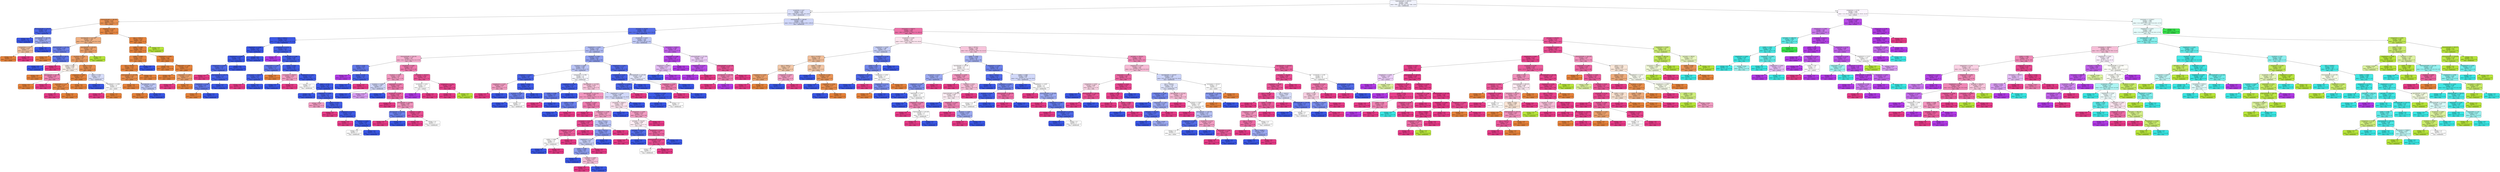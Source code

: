 digraph Tree {
node [shape=box, style="filled, rounded", color="black", fontname="helvetica"] ;
edge [fontname="helvetica"] ;
0 [label="majoraxislength <= 328.433\nentropy = 2.659\nsamples = 4294\nvalue = [961, 701, 276, 824, 1727, 983, 1333]\nclass = DERMASON", fillcolor="#f1f3fd"] ;
1 [label="eccentricity <= 0.67\nentropy = 1.745\nsamples = 2565\nvalue = [960, 60, 0, 7, 1727, 69, 1212]\nclass = DERMASON", fillcolor="#dbe0fa"] ;
0 -> 1 [labeldistance=2.5, labelangle=45, headlabel="True"] ;
2 [label="minoraxislength <= 180.394\nentropy = 0.622\nsamples = 619\nvalue = [869, 7, 0, 0, 89, 0, 17]\nclass = SEKER", fillcolor="#e89152"] ;
1 -> 2 ;
3 [label="minoraxislength <= 176.473\nentropy = 0.48\nsamples = 47\nvalue = [4, 0, 0, 0, 68, 0, 2]\nclass = DERMASON", fillcolor="#4a64e7"] ;
2 -> 3 ;
4 [label="entropy = 0.0\nsamples = 38\nvalue = [0, 0, 0, 0, 58, 0, 0]\nclass = DERMASON", fillcolor="#3956e5"] ;
3 -> 4 ;
5 [label="equivdiameter <= 205.306\nentropy = 1.299\nsamples = 9\nvalue = [4, 0, 0, 0, 10, 0, 2]\nclass = DERMASON", fillcolor="#9caaf2"] ;
3 -> 5 ;
6 [label="compactness <= 0.875\nentropy = 0.918\nsamples = 3\nvalue = [4, 0, 0, 0, 0, 0, 2]\nclass = SEKER", fillcolor="#f2c09c"] ;
5 -> 6 ;
7 [label="entropy = 0.0\nsamples = 2\nvalue = [4, 0, 0, 0, 0, 0, 0]\nclass = SEKER", fillcolor="#e58139"] ;
6 -> 7 ;
8 [label="entropy = 0.0\nsamples = 1\nvalue = [0, 0, 0, 0, 0, 0, 2]\nclass = SIRA", fillcolor="#e53986"] ;
6 -> 8 ;
9 [label="entropy = 0.0\nsamples = 6\nvalue = [0, 0, 0, 0, 10, 0, 0]\nclass = DERMASON", fillcolor="#3956e5"] ;
5 -> 9 ;
10 [label="shapefactor3 <= 0.76\nentropy = 0.344\nsamples = 572\nvalue = [865, 7, 0, 0, 21, 0, 15]\nclass = SEKER", fillcolor="#e68743"] ;
2 -> 10 ;
11 [label="equivdiameter <= 217.266\nentropy = 1.358\nsamples = 65\nvalue = [70.0, 5.0, 0.0, 0.0, 14.0, 0.0, 13.0]\nclass = SEKER", fillcolor="#eeaf81"] ;
10 -> 11 ;
12 [label="majoraxislength <= 241.436\nentropy = 0.946\nsamples = 11\nvalue = [1, 0, 0, 0, 11, 0, 2]\nclass = DERMASON", fillcolor="#6b80ec"] ;
11 -> 12 ;
13 [label="entropy = 0.0\nsamples = 1\nvalue = [1, 0, 0, 0, 0, 0, 0]\nclass = SEKER", fillcolor="#e58139"] ;
12 -> 13 ;
14 [label="minoraxislength <= 187.75\nentropy = 0.619\nsamples = 10\nvalue = [0, 0, 0, 0, 11, 0, 2]\nclass = DERMASON", fillcolor="#5d75ea"] ;
12 -> 14 ;
15 [label="entropy = 0.0\nsamples = 8\nvalue = [0, 0, 0, 0, 11, 0, 0]\nclass = DERMASON", fillcolor="#3956e5"] ;
14 -> 15 ;
16 [label="entropy = 0.0\nsamples = 2\nvalue = [0, 0, 0, 0, 0, 0, 2]\nclass = SIRA", fillcolor="#e53986"] ;
14 -> 16 ;
17 [label="equivdiameter <= 259.442\nentropy = 1.051\nsamples = 54\nvalue = [69, 5, 0, 0, 3, 0, 11]\nclass = SEKER", fillcolor="#eba06a"] ;
11 -> 17 ;
18 [label="roundness <= 0.922\nentropy = 0.781\nsamples = 51\nvalue = [69, 0, 0, 0, 3, 0, 11]\nclass = SEKER", fillcolor="#ea9a60"] ;
17 -> 18 ;
19 [label="solidity <= 0.987\nentropy = 0.998\nsamples = 10\nvalue = [9, 0, 0, 0, 0, 0, 8]\nclass = SEKER", fillcolor="#fcf1e9"] ;
18 -> 19 ;
20 [label="entropy = 0.0\nsamples = 5\nvalue = [6, 0, 0, 0, 0, 0, 0]\nclass = SEKER", fillcolor="#e58139"] ;
19 -> 20 ;
21 [label="equivdiameter <= 221.703\nentropy = 0.845\nsamples = 5\nvalue = [3, 0, 0, 0, 0, 0, 8]\nclass = SIRA", fillcolor="#ef83b3"] ;
19 -> 21 ;
22 [label="entropy = 0.0\nsamples = 2\nvalue = [3, 0, 0, 0, 0, 0, 0]\nclass = SEKER", fillcolor="#e58139"] ;
21 -> 22 ;
23 [label="entropy = 0.0\nsamples = 3\nvalue = [0, 0, 0, 0, 0, 0, 8]\nclass = SIRA", fillcolor="#e53986"] ;
21 -> 23 ;
24 [label="extent <= 0.791\nentropy = 0.53\nsamples = 41\nvalue = [60, 0, 0, 0, 3, 0, 3]\nclass = SEKER", fillcolor="#e78d4c"] ;
18 -> 24 ;
25 [label="compactness <= 0.863\nentropy = 0.124\nsamples = 37\nvalue = [58, 0, 0, 0, 0, 0, 1]\nclass = SEKER", fillcolor="#e5833c"] ;
24 -> 25 ;
26 [label="aspectration <= 1.34\nentropy = 0.323\nsamples = 9\nvalue = [16, 0, 0, 0, 0, 0, 1]\nclass = SEKER", fillcolor="#e78945"] ;
25 -> 26 ;
27 [label="entropy = 0.0\nsamples = 1\nvalue = [0, 0, 0, 0, 0, 0, 1]\nclass = SIRA", fillcolor="#e53986"] ;
26 -> 27 ;
28 [label="entropy = 0.0\nsamples = 8\nvalue = [16, 0, 0, 0, 0, 0, 0]\nclass = SEKER", fillcolor="#e58139"] ;
26 -> 28 ;
29 [label="entropy = 0.0\nsamples = 28\nvalue = [42, 0, 0, 0, 0, 0, 0]\nclass = SEKER", fillcolor="#e58139"] ;
25 -> 29 ;
30 [label="extent <= 0.793\nentropy = 1.557\nsamples = 4\nvalue = [2, 0, 0, 0, 3, 0, 2]\nclass = DERMASON", fillcolor="#d7ddfa"] ;
24 -> 30 ;
31 [label="entropy = 0.0\nsamples = 1\nvalue = [0, 0, 0, 0, 3, 0, 0]\nclass = DERMASON", fillcolor="#3956e5"] ;
30 -> 31 ;
32 [label="shapefactor1 <= 0.006\nentropy = 1.0\nsamples = 3\nvalue = [2, 0, 0, 0, 0, 0, 2]\nclass = SEKER", fillcolor="#ffffff"] ;
30 -> 32 ;
33 [label="entropy = 0.0\nsamples = 1\nvalue = [0, 0, 0, 0, 0, 0, 2]\nclass = SIRA", fillcolor="#e53986"] ;
32 -> 33 ;
34 [label="entropy = 0.0\nsamples = 2\nvalue = [2, 0, 0, 0, 0, 0, 0]\nclass = SEKER", fillcolor="#e58139"] ;
32 -> 34 ;
35 [label="entropy = 0.0\nsamples = 3\nvalue = [0, 5, 0, 0, 0, 0, 0]\nclass = BARBUNYA", fillcolor="#b7e539"] ;
17 -> 35 ;
36 [label="area <= 57041.5\nentropy = 0.122\nsamples = 507\nvalue = [795, 2, 0, 0, 7, 0, 2]\nclass = SEKER", fillcolor="#e5833c"] ;
10 -> 36 ;
37 [label="solidity <= 0.989\nentropy = 0.097\nsamples = 505\nvalue = [795, 0, 0, 0, 7, 0, 2]\nclass = SEKER", fillcolor="#e5823b"] ;
36 -> 37 ;
38 [label="solidity <= 0.989\nentropy = 0.231\nsamples = 117\nvalue = [179, 0, 0, 0, 7, 0, 0]\nclass = SEKER", fillcolor="#e68641"] ;
37 -> 38 ;
39 [label="area <= 34718.0\nentropy = 0.121\nsamples = 116\nvalue = [179, 0, 0, 0, 3, 0, 0]\nclass = SEKER", fillcolor="#e5833c"] ;
38 -> 39 ;
40 [label="majoraxislength <= 233.496\nentropy = 0.391\nsamples = 24\nvalue = [36, 0, 0, 0, 3, 0, 0]\nclass = SEKER", fillcolor="#e78c49"] ;
39 -> 40 ;
41 [label="entropy = 0.0\nsamples = 20\nvalue = [34, 0, 0, 0, 0, 0, 0]\nclass = SEKER", fillcolor="#e58139"] ;
40 -> 41 ;
42 [label="equivdiameter <= 208.4\nentropy = 0.971\nsamples = 4\nvalue = [2, 0, 0, 0, 3, 0, 0]\nclass = DERMASON", fillcolor="#bdc7f6"] ;
40 -> 42 ;
43 [label="entropy = 0.0\nsamples = 2\nvalue = [2, 0, 0, 0, 0, 0, 0]\nclass = SEKER", fillcolor="#e58139"] ;
42 -> 43 ;
44 [label="entropy = 0.0\nsamples = 2\nvalue = [0, 0, 0, 0, 3, 0, 0]\nclass = DERMASON", fillcolor="#3956e5"] ;
42 -> 44 ;
45 [label="entropy = 0.0\nsamples = 92\nvalue = [143, 0, 0, 0, 0, 0, 0]\nclass = SEKER", fillcolor="#e58139"] ;
39 -> 45 ;
46 [label="entropy = 0.0\nsamples = 1\nvalue = [0, 0, 0, 0, 4, 0, 0]\nclass = DERMASON", fillcolor="#3956e5"] ;
38 -> 46 ;
47 [label="shapefactor4 <= 0.999\nentropy = 0.031\nsamples = 388\nvalue = [616, 0, 0, 0, 0, 0, 2]\nclass = SEKER", fillcolor="#e5813a"] ;
37 -> 47 ;
48 [label="entropy = 0.0\nsamples = 311\nvalue = [492, 0, 0, 0, 0, 0, 0]\nclass = SEKER", fillcolor="#e58139"] ;
47 -> 48 ;
49 [label="aspectration <= 1.284\nentropy = 0.118\nsamples = 77\nvalue = [124, 0, 0, 0, 0, 0, 2]\nclass = SEKER", fillcolor="#e5833c"] ;
47 -> 49 ;
50 [label="entropy = 0.0\nsamples = 70\nvalue = [116, 0, 0, 0, 0, 0, 0]\nclass = SEKER", fillcolor="#e58139"] ;
49 -> 50 ;
51 [label="aspectration <= 1.292\nentropy = 0.722\nsamples = 7\nvalue = [8, 0, 0, 0, 0, 0, 2]\nclass = SEKER", fillcolor="#eca06a"] ;
49 -> 51 ;
52 [label="entropy = 0.0\nsamples = 1\nvalue = [0, 0, 0, 0, 0, 0, 2]\nclass = SIRA", fillcolor="#e53986"] ;
51 -> 52 ;
53 [label="entropy = 0.0\nsamples = 6\nvalue = [8, 0, 0, 0, 0, 0, 0]\nclass = SEKER", fillcolor="#e58139"] ;
51 -> 53 ;
54 [label="entropy = 0.0\nsamples = 2\nvalue = [0, 2, 0, 0, 0, 0, 0]\nclass = BARBUNYA", fillcolor="#b7e539"] ;
36 -> 54 ;
55 [label="minoraxislength <= 180.697\nentropy = 1.408\nsamples = 1946\nvalue = [91.0, 53.0, 0.0, 7.0, 1638.0, 69.0, 1195.0]\nclass = DERMASON", fillcolor="#d0d7f9"] ;
1 -> 55 ;
56 [label="perimeter <= 704.89\nentropy = 0.688\nsamples = 1090\nvalue = [3.0, 1.0, 0.0, 0.0, 1456.0, 62.0, 152.0]\nclass = DERMASON", fillcolor="#556ee9"] ;
55 -> 56 ;
57 [label="area <= 33461.5\nentropy = 0.129\nsamples = 810\nvalue = [3.0, 0.0, 0.0, 0.0, 1227.0, 4.0, 11.0]\nclass = DERMASON", fillcolor="#3c58e5"] ;
56 -> 57 ;
58 [label="shapefactor1 <= 0.008\nentropy = 0.024\nsamples = 627\nvalue = [1, 0, 0, 0, 950, 0, 1]\nclass = DERMASON", fillcolor="#3956e5"] ;
57 -> 58 ;
59 [label="shapefactor4 <= 0.995\nentropy = 0.094\nsamples = 120\nvalue = [1, 0, 0, 0, 189, 0, 1]\nclass = DERMASON", fillcolor="#3b58e5"] ;
58 -> 59 ;
60 [label="compactness <= 0.826\nentropy = 0.591\nsamples = 10\nvalue = [1, 0, 0, 0, 17, 0, 1]\nclass = DERMASON", fillcolor="#4f69e8"] ;
59 -> 60 ;
61 [label="entropy = 0.0\nsamples = 1\nvalue = [0, 0, 0, 0, 0, 0, 1]\nclass = SIRA", fillcolor="#e53986"] ;
60 -> 61 ;
62 [label="majoraxislength <= 238.173\nentropy = 0.31\nsamples = 9\nvalue = [1, 0, 0, 0, 17, 0, 0]\nclass = DERMASON", fillcolor="#4560e7"] ;
60 -> 62 ;
63 [label="shapefactor1 <= 0.008\nentropy = 0.65\nsamples = 3\nvalue = [1, 0, 0, 0, 5, 0, 0]\nclass = DERMASON", fillcolor="#6178ea"] ;
62 -> 63 ;
64 [label="entropy = 0.0\nsamples = 1\nvalue = [1, 0, 0, 0, 0, 0, 0]\nclass = SEKER", fillcolor="#e58139"] ;
63 -> 64 ;
65 [label="entropy = 0.0\nsamples = 2\nvalue = [0, 0, 0, 0, 5, 0, 0]\nclass = DERMASON", fillcolor="#3956e5"] ;
63 -> 65 ;
66 [label="entropy = 0.0\nsamples = 6\nvalue = [0, 0, 0, 0, 12, 0, 0]\nclass = DERMASON", fillcolor="#3956e5"] ;
62 -> 66 ;
67 [label="entropy = 0.0\nsamples = 110\nvalue = [0, 0, 0, 0, 172, 0, 0]\nclass = DERMASON", fillcolor="#3956e5"] ;
59 -> 67 ;
68 [label="entropy = 0.0\nsamples = 507\nvalue = [0, 0, 0, 0, 761, 0, 0]\nclass = DERMASON", fillcolor="#3956e5"] ;
58 -> 68 ;
69 [label="compactness <= 0.752\nentropy = 0.377\nsamples = 183\nvalue = [2, 0, 0, 0, 277, 4, 10]\nclass = DERMASON", fillcolor="#4460e6"] ;
57 -> 69 ;
70 [label="entropy = 0.0\nsamples = 2\nvalue = [0, 0, 0, 0, 0, 3, 0]\nclass = HOROZ", fillcolor="#b139e5"] ;
69 -> 70 ;
71 [label="aspectration <= 1.388\nentropy = 0.308\nsamples = 181\nvalue = [2, 0, 0, 0, 277, 1, 10]\nclass = DERMASON", fillcolor="#425ee6"] ;
69 -> 71 ;
72 [label="aspectration <= 1.385\nentropy = 0.774\nsamples = 11\nvalue = [2, 0, 0, 0, 16, 0, 1]\nclass = DERMASON", fillcolor="#5c74ea"] ;
71 -> 72 ;
73 [label="convexarea <= 34005.0\nentropy = 0.323\nsamples = 10\nvalue = [0, 0, 0, 0, 16, 0, 1]\nclass = DERMASON", fillcolor="#4561e7"] ;
72 -> 73 ;
74 [label="entropy = 0.0\nsamples = 1\nvalue = [0, 0, 0, 0, 0, 0, 1]\nclass = SIRA", fillcolor="#e53986"] ;
73 -> 74 ;
75 [label="entropy = 0.0\nsamples = 9\nvalue = [0, 0, 0, 0, 16, 0, 0]\nclass = DERMASON", fillcolor="#3956e5"] ;
73 -> 75 ;
76 [label="entropy = 0.0\nsamples = 1\nvalue = [2, 0, 0, 0, 0, 0, 0]\nclass = SEKER", fillcolor="#e58139"] ;
72 -> 76 ;
77 [label="solidity <= 0.986\nentropy = 0.245\nsamples = 170\nvalue = [0, 0, 0, 0, 261, 1, 9]\nclass = DERMASON", fillcolor="#415ce6"] ;
71 -> 77 ;
78 [label="convexarea <= 34928.0\nentropy = 0.918\nsamples = 3\nvalue = [0, 0, 0, 0, 2, 0, 4]\nclass = SIRA", fillcolor="#f29cc2"] ;
77 -> 78 ;
79 [label="entropy = 0.0\nsamples = 1\nvalue = [0, 0, 0, 0, 2, 0, 0]\nclass = DERMASON", fillcolor="#3956e5"] ;
78 -> 79 ;
80 [label="entropy = 0.0\nsamples = 2\nvalue = [0, 0, 0, 0, 0, 0, 4]\nclass = SIRA", fillcolor="#e53986"] ;
78 -> 80 ;
81 [label="shapefactor4 <= 0.991\nentropy = 0.171\nsamples = 167\nvalue = [0, 0, 0, 0, 259, 1, 5]\nclass = DERMASON", fillcolor="#3e5ae6"] ;
77 -> 81 ;
82 [label="entropy = 1.0\nsamples = 2\nvalue = [0, 0, 0, 0, 1, 1, 0]\nclass = DERMASON", fillcolor="#ffffff"] ;
81 -> 82 ;
83 [label="extent <= 0.776\nentropy = 0.136\nsamples = 165\nvalue = [0, 0, 0, 0, 258, 0, 5]\nclass = DERMASON", fillcolor="#3d59e6"] ;
81 -> 83 ;
84 [label="entropy = 0.0\nsamples = 109\nvalue = [0, 0, 0, 0, 173, 0, 0]\nclass = DERMASON", fillcolor="#3956e5"] ;
83 -> 84 ;
85 [label="shapefactor1 <= 0.007\nentropy = 0.31\nsamples = 56\nvalue = [0, 0, 0, 0, 85, 0, 5]\nclass = DERMASON", fillcolor="#4560e7"] ;
83 -> 85 ;
86 [label="entropy = 0.918\nsamples = 2\nvalue = [0, 0, 0, 0, 1, 0, 2]\nclass = SIRA", fillcolor="#f29cc2"] ;
85 -> 86 ;
87 [label="extent <= 0.776\nentropy = 0.216\nsamples = 54\nvalue = [0, 0, 0, 0, 84, 0, 3]\nclass = DERMASON", fillcolor="#405ce6"] ;
85 -> 87 ;
88 [label="entropy = 0.0\nsamples = 1\nvalue = [0, 0, 0, 0, 0, 0, 1]\nclass = SIRA", fillcolor="#e53986"] ;
87 -> 88 ;
89 [label="compactness <= 0.779\nentropy = 0.159\nsamples = 53\nvalue = [0, 0, 0, 0, 84, 0, 2]\nclass = DERMASON", fillcolor="#3e5ae6"] ;
87 -> 89 ;
90 [label="entropy = 0.0\nsamples = 1\nvalue = [0, 0, 0, 0, 0, 0, 1]\nclass = SIRA", fillcolor="#e53986"] ;
89 -> 90 ;
91 [label="roundness <= 0.894\nentropy = 0.092\nsamples = 52\nvalue = [0, 0, 0, 0, 84, 0, 1]\nclass = DERMASON", fillcolor="#3b58e5"] ;
89 -> 91 ;
92 [label="entropy = 1.0\nsamples = 2\nvalue = [0, 0, 0, 0, 1, 0, 1]\nclass = DERMASON", fillcolor="#ffffff"] ;
91 -> 92 ;
93 [label="entropy = 0.0\nsamples = 50\nvalue = [0, 0, 0, 0, 83, 0, 0]\nclass = DERMASON", fillcolor="#3956e5"] ;
91 -> 93 ;
94 [label="eccentricity <= 0.824\nentropy = 1.422\nsamples = 280\nvalue = [0, 1, 0, 0, 229, 58, 141]\nclass = DERMASON", fillcolor="#c2cbf7"] ;
56 -> 94 ;
95 [label="shapefactor2 <= 0.002\nentropy = 1.079\nsamples = 236\nvalue = [0, 1, 0, 0, 227, 6, 132]\nclass = DERMASON", fillcolor="#afbaf4"] ;
94 -> 95 ;
96 [label="minoraxislength <= 169.355\nentropy = 1.333\nsamples = 54\nvalue = [0.0, 1.0, 0.0, 0.0, 25.0, 6.0, 47.0]\nclass = SIRA", fillcolor="#f4aece"] ;
95 -> 96 ;
97 [label="extent <= 0.648\nentropy = 0.834\nsamples = 11\nvalue = [0, 0, 0, 0, 14, 2, 1]\nclass = DERMASON", fillcolor="#6178ea"] ;
96 -> 97 ;
98 [label="entropy = 0.0\nsamples = 1\nvalue = [0, 0, 0, 0, 0, 2, 0]\nclass = HOROZ", fillcolor="#b139e5"] ;
97 -> 98 ;
99 [label="extent <= 0.799\nentropy = 0.353\nsamples = 10\nvalue = [0, 0, 0, 0, 14, 0, 1]\nclass = DERMASON", fillcolor="#4762e7"] ;
97 -> 99 ;
100 [label="entropy = 0.0\nsamples = 9\nvalue = [0, 0, 0, 0, 14, 0, 0]\nclass = DERMASON", fillcolor="#3956e5"] ;
99 -> 100 ;
101 [label="entropy = 0.0\nsamples = 1\nvalue = [0, 0, 0, 0, 0, 0, 1]\nclass = SIRA", fillcolor="#e53986"] ;
99 -> 101 ;
102 [label="eccentricity <= 0.805\nentropy = 1.113\nsamples = 43\nvalue = [0, 1, 0, 0, 11, 4, 46]\nclass = SIRA", fillcolor="#ed77ac"] ;
96 -> 102 ;
103 [label="roundness <= 0.853\nentropy = 1.139\nsamples = 25\nvalue = [0, 0, 0, 0, 11, 2, 25]\nclass = SIRA", fillcolor="#f298c0"] ;
102 -> 103 ;
104 [label="roundness <= 0.848\nentropy = 1.459\nsamples = 4\nvalue = [0, 0, 0, 0, 3, 2, 1]\nclass = DERMASON", fillcolor="#ced5f8"] ;
103 -> 104 ;
105 [label="entropy = 0.0\nsamples = 2\nvalue = [0, 0, 0, 0, 3, 0, 0]\nclass = DERMASON", fillcolor="#3956e5"] ;
104 -> 105 ;
106 [label="entropy = 0.918\nsamples = 2\nvalue = [0, 0, 0, 0, 0, 2, 1]\nclass = HOROZ", fillcolor="#d89cf2"] ;
104 -> 106 ;
107 [label="aspectration <= 1.628\nentropy = 0.811\nsamples = 21\nvalue = [0, 0, 0, 0, 8, 0, 24]\nclass = SIRA", fillcolor="#ee7bae"] ;
103 -> 107 ;
108 [label="entropy = 0.0\nsamples = 2\nvalue = [0, 0, 0, 0, 3, 0, 0]\nclass = DERMASON", fillcolor="#3956e5"] ;
107 -> 108 ;
109 [label="eccentricity <= 0.795\nentropy = 0.663\nsamples = 19\nvalue = [0, 0, 0, 0, 5, 0, 24]\nclass = SIRA", fillcolor="#ea629f"] ;
107 -> 109 ;
110 [label="entropy = 0.0\nsamples = 7\nvalue = [0, 0, 0, 0, 0, 0, 13]\nclass = SIRA", fillcolor="#e53986"] ;
109 -> 110 ;
111 [label="equivdiameter <= 224.065\nentropy = 0.896\nsamples = 12\nvalue = [0, 0, 0, 0, 5, 0, 11]\nclass = SIRA", fillcolor="#f193bd"] ;
109 -> 111 ;
112 [label="equivdiameter <= 219.802\nentropy = 0.722\nsamples = 4\nvalue = [0, 0, 0, 0, 4, 0, 1]\nclass = DERMASON", fillcolor="#6a80ec"] ;
111 -> 112 ;
113 [label="entropy = 0.0\nsamples = 1\nvalue = [0, 0, 0, 0, 0, 0, 1]\nclass = SIRA", fillcolor="#e53986"] ;
112 -> 113 ;
114 [label="entropy = 0.0\nsamples = 3\nvalue = [0, 0, 0, 0, 4, 0, 0]\nclass = DERMASON", fillcolor="#3956e5"] ;
112 -> 114 ;
115 [label="roundness <= 0.885\nentropy = 0.439\nsamples = 8\nvalue = [0, 0, 0, 0, 1, 0, 10]\nclass = SIRA", fillcolor="#e84d92"] ;
111 -> 115 ;
116 [label="entropy = 0.0\nsamples = 6\nvalue = [0, 0, 0, 0, 0, 0, 9]\nclass = SIRA", fillcolor="#e53986"] ;
115 -> 116 ;
117 [label="entropy = 1.0\nsamples = 2\nvalue = [0, 0, 0, 0, 1, 0, 1]\nclass = DERMASON", fillcolor="#ffffff"] ;
115 -> 117 ;
118 [label="convexarea <= 40754.0\nentropy = 0.658\nsamples = 18\nvalue = [0, 1, 0, 0, 0, 2, 21]\nclass = SIRA", fillcolor="#e95496"] ;
102 -> 118 ;
119 [label="eccentricity <= 0.811\nentropy = 1.0\nsamples = 3\nvalue = [0, 0, 0, 0, 0, 2, 2]\nclass = HOROZ", fillcolor="#ffffff"] ;
118 -> 119 ;
120 [label="entropy = 0.0\nsamples = 1\nvalue = [0, 0, 0, 0, 0, 2, 0]\nclass = HOROZ", fillcolor="#b139e5"] ;
119 -> 120 ;
121 [label="entropy = 0.0\nsamples = 2\nvalue = [0, 0, 0, 0, 0, 0, 2]\nclass = SIRA", fillcolor="#e53986"] ;
119 -> 121 ;
122 [label="compactness <= 0.768\nentropy = 0.286\nsamples = 15\nvalue = [0, 1, 0, 0, 0, 0, 19]\nclass = SIRA", fillcolor="#e6438c"] ;
118 -> 122 ;
123 [label="entropy = 0.0\nsamples = 14\nvalue = [0, 0, 0, 0, 0, 0, 19]\nclass = SIRA", fillcolor="#e53986"] ;
122 -> 123 ;
124 [label="entropy = 0.0\nsamples = 1\nvalue = [0, 1, 0, 0, 0, 0, 0]\nclass = BARBUNYA", fillcolor="#b7e539"] ;
122 -> 124 ;
125 [label="roundness <= 0.901\nentropy = 0.877\nsamples = 182\nvalue = [0, 0, 0, 0, 202, 0, 85]\nclass = DERMASON", fillcolor="#8c9df0"] ;
95 -> 125 ;
126 [label="roundness <= 0.861\nentropy = 0.968\nsamples = 120\nvalue = [0, 0, 0, 0, 115, 0, 75]\nclass = DERMASON", fillcolor="#bac4f6"] ;
125 -> 126 ;
127 [label="shapefactor1 <= 0.007\nentropy = 0.365\nsamples = 29\nvalue = [0, 0, 0, 0, 40, 0, 3]\nclass = DERMASON", fillcolor="#4863e7"] ;
126 -> 127 ;
128 [label="shapefactor4 <= 0.997\nentropy = 0.918\nsamples = 3\nvalue = [0, 0, 0, 0, 1, 0, 2]\nclass = SIRA", fillcolor="#f29cc2"] ;
127 -> 128 ;
129 [label="entropy = 0.0\nsamples = 2\nvalue = [0, 0, 0, 0, 0, 0, 2]\nclass = SIRA", fillcolor="#e53986"] ;
128 -> 129 ;
130 [label="entropy = 0.0\nsamples = 1\nvalue = [0, 0, 0, 0, 1, 0, 0]\nclass = DERMASON", fillcolor="#3956e5"] ;
128 -> 130 ;
131 [label="extent <= 0.694\nentropy = 0.169\nsamples = 26\nvalue = [0, 0, 0, 0, 39, 0, 1]\nclass = DERMASON", fillcolor="#3e5ae6"] ;
127 -> 131 ;
132 [label="roundness <= 0.831\nentropy = 0.722\nsamples = 4\nvalue = [0, 0, 0, 0, 4, 0, 1]\nclass = DERMASON", fillcolor="#6a80ec"] ;
131 -> 132 ;
133 [label="entropy = 0.0\nsamples = 2\nvalue = [0, 0, 0, 0, 3, 0, 0]\nclass = DERMASON", fillcolor="#3956e5"] ;
132 -> 133 ;
134 [label="entropy = 1.0\nsamples = 2\nvalue = [0, 0, 0, 0, 1, 0, 1]\nclass = DERMASON", fillcolor="#ffffff"] ;
132 -> 134 ;
135 [label="entropy = 0.0\nsamples = 22\nvalue = [0, 0, 0, 0, 35, 0, 0]\nclass = DERMASON", fillcolor="#3956e5"] ;
131 -> 135 ;
136 [label="compactness <= 0.786\nentropy = 1.0\nsamples = 91\nvalue = [0, 0, 0, 0, 75, 0, 72]\nclass = DERMASON", fillcolor="#f7f8fe"] ;
126 -> 136 ;
137 [label="shapefactor3 <= 0.603\nentropy = 0.235\nsamples = 16\nvalue = [0, 0, 0, 0, 25, 0, 1]\nclass = DERMASON", fillcolor="#415de6"] ;
136 -> 137 ;
138 [label="solidity <= 0.988\nentropy = 0.65\nsamples = 4\nvalue = [0, 0, 0, 0, 5, 0, 1]\nclass = DERMASON", fillcolor="#6178ea"] ;
137 -> 138 ;
139 [label="entropy = 0.0\nsamples = 1\nvalue = [0, 0, 0, 0, 0, 0, 1]\nclass = SIRA", fillcolor="#e53986"] ;
138 -> 139 ;
140 [label="entropy = 0.0\nsamples = 3\nvalue = [0, 0, 0, 0, 5, 0, 0]\nclass = DERMASON", fillcolor="#3956e5"] ;
138 -> 140 ;
141 [label="entropy = 0.0\nsamples = 12\nvalue = [0, 0, 0, 0, 20, 0, 0]\nclass = DERMASON", fillcolor="#3956e5"] ;
137 -> 141 ;
142 [label="equivdiameter <= 217.878\nentropy = 0.978\nsamples = 75\nvalue = [0, 0, 0, 0, 50, 0, 71]\nclass = SIRA", fillcolor="#f7c4db"] ;
136 -> 142 ;
143 [label="equivdiameter <= 211.212\nentropy = 0.904\nsamples = 43\nvalue = [0.0, 0.0, 0.0, 0.0, 24.0, 0.0, 51.0]\nclass = SIRA", fillcolor="#f196bf"] ;
142 -> 143 ;
144 [label="solidity <= 0.988\nentropy = 0.722\nsamples = 5\nvalue = [0, 0, 0, 0, 8, 0, 2]\nclass = DERMASON", fillcolor="#6a80ec"] ;
143 -> 144 ;
145 [label="entropy = 0.0\nsamples = 4\nvalue = [0, 0, 0, 0, 8, 0, 0]\nclass = DERMASON", fillcolor="#3956e5"] ;
144 -> 145 ;
146 [label="entropy = 0.0\nsamples = 1\nvalue = [0, 0, 0, 0, 0, 0, 2]\nclass = SIRA", fillcolor="#e53986"] ;
144 -> 146 ;
147 [label="roundness <= 0.873\nentropy = 0.805\nsamples = 38\nvalue = [0, 0, 0, 0, 16, 0, 49]\nclass = SIRA", fillcolor="#ed7aae"] ;
143 -> 147 ;
148 [label="entropy = 0.0\nsamples = 6\nvalue = [0, 0, 0, 0, 0, 0, 17]\nclass = SIRA", fillcolor="#e53986"] ;
147 -> 148 ;
149 [label="shapefactor4 <= 0.996\nentropy = 0.918\nsamples = 32\nvalue = [0, 0, 0, 0, 16, 0, 32]\nclass = SIRA", fillcolor="#f29cc2"] ;
147 -> 149 ;
150 [label="convexarea <= 37192.5\nentropy = 0.402\nsamples = 13\nvalue = [0, 0, 0, 0, 2, 0, 23]\nclass = SIRA", fillcolor="#e74a91"] ;
149 -> 150 ;
151 [label="shapefactor3 <= 0.636\nentropy = 0.619\nsamples = 8\nvalue = [0, 0, 0, 0, 2, 0, 11]\nclass = SIRA", fillcolor="#ea5d9c"] ;
150 -> 151 ;
152 [label="solidity <= 0.989\nentropy = 1.0\nsamples = 4\nvalue = [0, 0, 0, 0, 2, 0, 2]\nclass = DERMASON", fillcolor="#ffffff"] ;
151 -> 152 ;
153 [label="entropy = 0.0\nsamples = 2\nvalue = [0, 0, 0, 0, 2, 0, 0]\nclass = DERMASON", fillcolor="#3956e5"] ;
152 -> 153 ;
154 [label="entropy = 0.0\nsamples = 2\nvalue = [0, 0, 0, 0, 0, 0, 2]\nclass = SIRA", fillcolor="#e53986"] ;
152 -> 154 ;
155 [label="entropy = 0.0\nsamples = 4\nvalue = [0, 0, 0, 0, 0, 0, 9]\nclass = SIRA", fillcolor="#e53986"] ;
151 -> 155 ;
156 [label="entropy = 0.0\nsamples = 5\nvalue = [0, 0, 0, 0, 0, 0, 12]\nclass = SIRA", fillcolor="#e53986"] ;
150 -> 156 ;
157 [label="area <= 37145.5\nentropy = 0.966\nsamples = 19\nvalue = [0, 0, 0, 0, 14, 0, 9]\nclass = DERMASON", fillcolor="#b8c3f6"] ;
149 -> 157 ;
158 [label="area <= 36774.0\nentropy = 0.831\nsamples = 17\nvalue = [0, 0, 0, 0, 14, 0, 5]\nclass = DERMASON", fillcolor="#8092ee"] ;
157 -> 158 ;
159 [label="shapefactor3 <= 0.67\nentropy = 0.98\nsamples = 12\nvalue = [0, 0, 0, 0, 7, 0, 5]\nclass = DERMASON", fillcolor="#c6cff8"] ;
158 -> 159 ;
160 [label="solidity <= 0.989\nentropy = 0.881\nsamples = 10\nvalue = [0, 0, 0, 0, 7, 0, 3]\nclass = DERMASON", fillcolor="#8e9ef0"] ;
159 -> 160 ;
161 [label="entropy = 0.0\nsamples = 5\nvalue = [0, 0, 0, 0, 5, 0, 0]\nclass = DERMASON", fillcolor="#3956e5"] ;
160 -> 161 ;
162 [label="roundness <= 0.897\nentropy = 0.971\nsamples = 5\nvalue = [0, 0, 0, 0, 2, 0, 3]\nclass = SIRA", fillcolor="#f6bdd7"] ;
160 -> 162 ;
163 [label="entropy = 0.0\nsamples = 3\nvalue = [0, 0, 0, 0, 0, 0, 3]\nclass = SIRA", fillcolor="#e53986"] ;
162 -> 163 ;
164 [label="entropy = 0.0\nsamples = 2\nvalue = [0, 0, 0, 0, 2, 0, 0]\nclass = DERMASON", fillcolor="#3956e5"] ;
162 -> 164 ;
165 [label="entropy = 0.0\nsamples = 2\nvalue = [0, 0, 0, 0, 0, 0, 2]\nclass = SIRA", fillcolor="#e53986"] ;
159 -> 165 ;
166 [label="entropy = 0.0\nsamples = 5\nvalue = [0, 0, 0, 0, 7, 0, 0]\nclass = DERMASON", fillcolor="#3956e5"] ;
158 -> 166 ;
167 [label="entropy = 0.0\nsamples = 2\nvalue = [0, 0, 0, 0, 0, 0, 4]\nclass = SIRA", fillcolor="#e53986"] ;
157 -> 167 ;
168 [label="shapefactor2 <= 0.002\nentropy = 0.988\nsamples = 32\nvalue = [0.0, 0.0, 0.0, 0.0, 26.0, 0.0, 20.0]\nclass = DERMASON", fillcolor="#d1d8f9"] ;
142 -> 168 ;
169 [label="convexarea <= 38262.0\nentropy = 0.995\nsamples = 26\nvalue = [0, 0, 0, 0, 17, 0, 20]\nclass = SIRA", fillcolor="#fbe1ed"] ;
168 -> 169 ;
170 [label="entropy = 0.0\nsamples = 3\nvalue = [0, 0, 0, 0, 7, 0, 0]\nclass = DERMASON", fillcolor="#3956e5"] ;
169 -> 170 ;
171 [label="compactness <= 0.804\nentropy = 0.918\nsamples = 23\nvalue = [0, 0, 0, 0, 10, 0, 20]\nclass = SIRA", fillcolor="#f29cc2"] ;
169 -> 171 ;
172 [label="perimeter <= 741.825\nentropy = 0.998\nsamples = 17\nvalue = [0, 0, 0, 0, 10, 0, 11]\nclass = SIRA", fillcolor="#fdedf4"] ;
171 -> 172 ;
173 [label="perimeter <= 733.297\nentropy = 0.503\nsamples = 8\nvalue = [0, 0, 0, 0, 8, 0, 1]\nclass = DERMASON", fillcolor="#526be8"] ;
172 -> 173 ;
174 [label="entropy = 0.0\nsamples = 1\nvalue = [0, 0, 0, 0, 0, 0, 1]\nclass = SIRA", fillcolor="#e53986"] ;
173 -> 174 ;
175 [label="entropy = 0.0\nsamples = 7\nvalue = [0, 0, 0, 0, 8, 0, 0]\nclass = DERMASON", fillcolor="#3956e5"] ;
173 -> 175 ;
176 [label="compactness <= 0.801\nentropy = 0.65\nsamples = 9\nvalue = [0, 0, 0, 0, 2, 0, 10]\nclass = SIRA", fillcolor="#ea619e"] ;
172 -> 176 ;
177 [label="minoraxislength <= 177.334\nentropy = 0.439\nsamples = 8\nvalue = [0, 0, 0, 0, 1, 0, 10]\nclass = SIRA", fillcolor="#e84d92"] ;
176 -> 177 ;
178 [label="entropy = 1.0\nsamples = 2\nvalue = [0, 0, 0, 0, 1, 0, 1]\nclass = DERMASON", fillcolor="#ffffff"] ;
177 -> 178 ;
179 [label="entropy = 0.0\nsamples = 6\nvalue = [0, 0, 0, 0, 0, 0, 9]\nclass = SIRA", fillcolor="#e53986"] ;
177 -> 179 ;
180 [label="entropy = 0.0\nsamples = 1\nvalue = [0, 0, 0, 0, 1, 0, 0]\nclass = DERMASON", fillcolor="#3956e5"] ;
176 -> 180 ;
181 [label="entropy = 0.0\nsamples = 6\nvalue = [0, 0, 0, 0, 0, 0, 9]\nclass = SIRA", fillcolor="#e53986"] ;
171 -> 181 ;
182 [label="entropy = 0.0\nsamples = 6\nvalue = [0, 0, 0, 0, 9, 0, 0]\nclass = DERMASON", fillcolor="#3956e5"] ;
168 -> 182 ;
183 [label="shapefactor2 <= 0.002\nentropy = 0.479\nsamples = 62\nvalue = [0, 0, 0, 0, 87, 0, 10]\nclass = DERMASON", fillcolor="#5069e8"] ;
125 -> 183 ;
184 [label="eccentricity <= 0.763\nentropy = 0.276\nsamples = 54\nvalue = [0, 0, 0, 0, 80, 0, 4]\nclass = DERMASON", fillcolor="#435ee6"] ;
183 -> 184 ;
185 [label="shapefactor3 <= 0.648\nentropy = 0.391\nsamples = 34\nvalue = [0, 0, 0, 0, 48, 0, 4]\nclass = DERMASON", fillcolor="#4964e7"] ;
184 -> 185 ;
186 [label="entropy = 0.0\nsamples = 1\nvalue = [0, 0, 0, 0, 0, 0, 3]\nclass = SIRA", fillcolor="#e53986"] ;
185 -> 186 ;
187 [label="roundness <= 0.928\nentropy = 0.144\nsamples = 33\nvalue = [0.0, 0.0, 0.0, 0.0, 48.0, 0.0, 1.0]\nclass = DERMASON", fillcolor="#3d5ae6"] ;
185 -> 187 ;
188 [label="entropy = 0.0\nsamples = 31\nvalue = [0, 0, 0, 0, 47, 0, 0]\nclass = DERMASON", fillcolor="#3956e5"] ;
187 -> 188 ;
189 [label="entropy = 1.0\nsamples = 2\nvalue = [0, 0, 0, 0, 1, 0, 1]\nclass = DERMASON", fillcolor="#ffffff"] ;
187 -> 189 ;
190 [label="entropy = 0.0\nsamples = 20\nvalue = [0, 0, 0, 0, 32, 0, 0]\nclass = DERMASON", fillcolor="#3956e5"] ;
184 -> 190 ;
191 [label="minoraxislength <= 179.338\nentropy = 0.996\nsamples = 8\nvalue = [0, 0, 0, 0, 7, 0, 6]\nclass = DERMASON", fillcolor="#e3e7fb"] ;
183 -> 191 ;
192 [label="shapefactor2 <= 0.002\nentropy = 0.811\nsamples = 4\nvalue = [0, 0, 0, 0, 2, 0, 6]\nclass = SIRA", fillcolor="#ee7bae"] ;
191 -> 192 ;
193 [label="entropy = 0.0\nsamples = 3\nvalue = [0, 0, 0, 0, 0, 0, 6]\nclass = SIRA", fillcolor="#e53986"] ;
192 -> 193 ;
194 [label="entropy = 0.0\nsamples = 1\nvalue = [0, 0, 0, 0, 2, 0, 0]\nclass = DERMASON", fillcolor="#3956e5"] ;
192 -> 194 ;
195 [label="entropy = 0.0\nsamples = 4\nvalue = [0, 0, 0, 0, 5, 0, 0]\nclass = DERMASON", fillcolor="#3956e5"] ;
191 -> 195 ;
196 [label="convexarea <= 41992.5\nentropy = 0.788\nsamples = 44\nvalue = [0, 0, 0, 0, 2, 52, 9]\nclass = HOROZ", fillcolor="#c161ea"] ;
94 -> 196 ;
197 [label="aspectration <= 1.806\nentropy = 0.276\nsamples = 29\nvalue = [0, 0, 0, 0, 2, 40, 0]\nclass = HOROZ", fillcolor="#b543e6"] ;
196 -> 197 ;
198 [label="shapefactor2 <= 0.001\nentropy = 0.971\nsamples = 3\nvalue = [0, 0, 0, 0, 2, 3, 0]\nclass = HOROZ", fillcolor="#e5bdf6"] ;
197 -> 198 ;
199 [label="entropy = 0.0\nsamples = 1\nvalue = [0, 0, 0, 0, 2, 0, 0]\nclass = DERMASON", fillcolor="#3956e5"] ;
198 -> 199 ;
200 [label="entropy = 0.0\nsamples = 2\nvalue = [0, 0, 0, 0, 0, 3, 0]\nclass = HOROZ", fillcolor="#b139e5"] ;
198 -> 200 ;
201 [label="entropy = 0.0\nsamples = 26\nvalue = [0, 0, 0, 0, 0, 37, 0]\nclass = HOROZ", fillcolor="#b139e5"] ;
197 -> 201 ;
202 [label="minoraxislength <= 172.704\nentropy = 0.985\nsamples = 15\nvalue = [0, 0, 0, 0, 0, 12, 9]\nclass = HOROZ", fillcolor="#eccef8"] ;
196 -> 202 ;
203 [label="shapefactor3 <= 0.537\nentropy = 0.414\nsamples = 9\nvalue = [0, 0, 0, 0, 0, 11, 1]\nclass = HOROZ", fillcolor="#b84be7"] ;
202 -> 203 ;
204 [label="entropy = 0.0\nsamples = 8\nvalue = [0, 0, 0, 0, 0, 11, 0]\nclass = HOROZ", fillcolor="#b139e5"] ;
203 -> 204 ;
205 [label="entropy = 0.0\nsamples = 1\nvalue = [0, 0, 0, 0, 0, 0, 1]\nclass = SIRA", fillcolor="#e53986"] ;
203 -> 205 ;
206 [label="majoraxislength <= 315.186\nentropy = 0.503\nsamples = 6\nvalue = [0, 0, 0, 0, 0, 1, 8]\nclass = SIRA", fillcolor="#e85295"] ;
202 -> 206 ;
207 [label="equivdiameter <= 234.196\nentropy = 0.811\nsamples = 3\nvalue = [0, 0, 0, 0, 0, 1, 3]\nclass = SIRA", fillcolor="#ee7bae"] ;
206 -> 207 ;
208 [label="entropy = 0.0\nsamples = 2\nvalue = [0, 0, 0, 0, 0, 0, 3]\nclass = SIRA", fillcolor="#e53986"] ;
207 -> 208 ;
209 [label="entropy = 0.0\nsamples = 1\nvalue = [0, 0, 0, 0, 0, 1, 0]\nclass = HOROZ", fillcolor="#b139e5"] ;
207 -> 209 ;
210 [label="entropy = 0.0\nsamples = 3\nvalue = [0, 0, 0, 0, 0, 0, 5]\nclass = SIRA", fillcolor="#e53986"] ;
206 -> 210 ;
211 [label="convexarea <= 42602.0\nentropy = 1.199\nsamples = 856\nvalue = [88.0, 52.0, 0.0, 7.0, 182.0, 7.0, 1043.0]\nclass = SIRA", fillcolor="#ec71a8"] ;
55 -> 211 ;
212 [label="eccentricity <= 0.696\nentropy = 1.312\nsamples = 277\nvalue = [30.0, 1.0, 0.0, 0.0, 182.0, 0.0, 216.0]\nclass = SIRA", fillcolor="#fbe4ee"] ;
211 -> 212 ;
213 [label="shapefactor1 <= 0.007\nentropy = 1.288\nsamples = 42\nvalue = [24, 0, 0, 0, 36, 0, 5]\nclass = DERMASON", fillcolor="#c5cef7"] ;
212 -> 213 ;
214 [label="area <= 41149.5\nentropy = 1.28\nsamples = 19\nvalue = [21, 0, 0, 0, 8, 0, 4]\nclass = SEKER", fillcolor="#f1bd98"] ;
213 -> 214 ;
215 [label="area <= 40691.5\nentropy = 1.239\nsamples = 9\nvalue = [8, 0, 0, 0, 1, 0, 4]\nclass = SEKER", fillcolor="#f3c7a7"] ;
214 -> 215 ;
216 [label="shapefactor4 <= 0.997\nentropy = 0.722\nsamples = 6\nvalue = [8, 0, 0, 0, 0, 0, 2]\nclass = SEKER", fillcolor="#eca06a"] ;
215 -> 216 ;
217 [label="entropy = 0.0\nsamples = 2\nvalue = [0, 0, 0, 0, 0, 0, 2]\nclass = SIRA", fillcolor="#e53986"] ;
216 -> 217 ;
218 [label="entropy = 0.0\nsamples = 4\nvalue = [8, 0, 0, 0, 0, 0, 0]\nclass = SEKER", fillcolor="#e58139"] ;
216 -> 218 ;
219 [label="compactness <= 0.847\nentropy = 0.918\nsamples = 3\nvalue = [0, 0, 0, 0, 1, 0, 2]\nclass = SIRA", fillcolor="#f29cc2"] ;
215 -> 219 ;
220 [label="entropy = 0.0\nsamples = 1\nvalue = [0, 0, 0, 0, 1, 0, 0]\nclass = DERMASON", fillcolor="#3956e5"] ;
219 -> 220 ;
221 [label="entropy = 0.0\nsamples = 2\nvalue = [0, 0, 0, 0, 0, 0, 2]\nclass = SIRA", fillcolor="#e53986"] ;
219 -> 221 ;
222 [label="solidity <= 0.988\nentropy = 0.934\nsamples = 10\nvalue = [13, 0, 0, 0, 7, 0, 0]\nclass = SEKER", fillcolor="#f3c5a4"] ;
214 -> 222 ;
223 [label="entropy = 0.0\nsamples = 2\nvalue = [0, 0, 0, 0, 5, 0, 0]\nclass = DERMASON", fillcolor="#3956e5"] ;
222 -> 223 ;
224 [label="eccentricity <= 0.68\nentropy = 0.567\nsamples = 8\nvalue = [13, 0, 0, 0, 2, 0, 0]\nclass = SEKER", fillcolor="#e99457"] ;
222 -> 224 ;
225 [label="entropy = 0.0\nsamples = 1\nvalue = [0, 0, 0, 0, 1, 0, 0]\nclass = DERMASON", fillcolor="#3956e5"] ;
224 -> 225 ;
226 [label="shapefactor2 <= 0.002\nentropy = 0.371\nsamples = 7\nvalue = [13, 0, 0, 0, 1, 0, 0]\nclass = SEKER", fillcolor="#e78b48"] ;
224 -> 226 ;
227 [label="entropy = 0.0\nsamples = 1\nvalue = [0, 0, 0, 0, 1, 0, 0]\nclass = DERMASON", fillcolor="#3956e5"] ;
226 -> 227 ;
228 [label="entropy = 0.0\nsamples = 6\nvalue = [13, 0, 0, 0, 0, 0, 0]\nclass = SEKER", fillcolor="#e58139"] ;
226 -> 228 ;
229 [label="shapefactor3 <= 0.729\nentropy = 0.645\nsamples = 23\nvalue = [3, 0, 0, 0, 28, 0, 1]\nclass = DERMASON", fillcolor="#546de9"] ;
213 -> 229 ;
230 [label="solidity <= 0.99\nentropy = 0.978\nsamples = 14\nvalue = [3, 0, 0, 0, 13, 0, 1]\nclass = DERMASON", fillcolor="#7286ec"] ;
229 -> 230 ;
231 [label="shapefactor3 <= 0.727\nentropy = 0.439\nsamples = 9\nvalue = [0, 0, 0, 0, 10, 0, 1]\nclass = DERMASON", fillcolor="#4d67e8"] ;
230 -> 231 ;
232 [label="entropy = 0.0\nsamples = 8\nvalue = [0, 0, 0, 0, 10, 0, 0]\nclass = DERMASON", fillcolor="#3956e5"] ;
231 -> 232 ;
233 [label="entropy = 0.0\nsamples = 1\nvalue = [0, 0, 0, 0, 0, 0, 1]\nclass = SIRA", fillcolor="#e53986"] ;
231 -> 233 ;
234 [label="compactness <= 0.852\nentropy = 1.0\nsamples = 5\nvalue = [3, 0, 0, 0, 3, 0, 0]\nclass = SEKER", fillcolor="#ffffff"] ;
230 -> 234 ;
235 [label="shapefactor3 <= 0.719\nentropy = 0.811\nsamples = 3\nvalue = [1, 0, 0, 0, 3, 0, 0]\nclass = DERMASON", fillcolor="#7b8eee"] ;
234 -> 235 ;
236 [label="entropy = 0.0\nsamples = 1\nvalue = [1, 0, 0, 0, 0, 0, 0]\nclass = SEKER", fillcolor="#e58139"] ;
235 -> 236 ;
237 [label="entropy = 0.0\nsamples = 2\nvalue = [0, 0, 0, 0, 3, 0, 0]\nclass = DERMASON", fillcolor="#3956e5"] ;
235 -> 237 ;
238 [label="entropy = 0.0\nsamples = 2\nvalue = [2, 0, 0, 0, 0, 0, 0]\nclass = SEKER", fillcolor="#e58139"] ;
234 -> 238 ;
239 [label="entropy = 0.0\nsamples = 9\nvalue = [0, 0, 0, 0, 15, 0, 0]\nclass = DERMASON", fillcolor="#3956e5"] ;
229 -> 239 ;
240 [label="area <= 39710.5\nentropy = 1.106\nsamples = 235\nvalue = [6.0, 1.0, 0.0, 0.0, 146.0, 0.0, 211.0]\nclass = SIRA", fillcolor="#f7c4db"] ;
212 -> 240 ;
241 [label="solidity <= 0.989\nentropy = 0.934\nsamples = 89\nvalue = [0, 0, 0, 0, 89, 0, 48]\nclass = DERMASON", fillcolor="#a4b1f3"] ;
240 -> 241 ;
242 [label="equivdiameter <= 221.48\nentropy = 1.0\nsamples = 41\nvalue = [0, 0, 0, 0, 32, 0, 33]\nclass = SIRA", fillcolor="#fef9fb"] ;
241 -> 242 ;
243 [label="eccentricity <= 0.737\nentropy = 0.918\nsamples = 19\nvalue = [0, 0, 0, 0, 22, 0, 11]\nclass = DERMASON", fillcolor="#9caaf2"] ;
242 -> 243 ;
244 [label="shapefactor3 <= 0.69\nentropy = 0.837\nsamples = 18\nvalue = [0, 0, 0, 0, 22, 0, 8]\nclass = DERMASON", fillcolor="#8193ee"] ;
243 -> 244 ;
245 [label="entropy = 0.0\nsamples = 7\nvalue = [0, 0, 0, 0, 14, 0, 0]\nclass = DERMASON", fillcolor="#3956e5"] ;
244 -> 245 ;
246 [label="aspectration <= 1.411\nentropy = 1.0\nsamples = 11\nvalue = [0, 0, 0, 0, 8, 0, 8]\nclass = DERMASON", fillcolor="#ffffff"] ;
244 -> 246 ;
247 [label="entropy = 0.0\nsamples = 4\nvalue = [0, 0, 0, 0, 5, 0, 0]\nclass = DERMASON", fillcolor="#3956e5"] ;
246 -> 247 ;
248 [label="shapefactor4 <= 0.996\nentropy = 0.845\nsamples = 7\nvalue = [0, 0, 0, 0, 3, 0, 8]\nclass = SIRA", fillcolor="#ef83b3"] ;
246 -> 248 ;
249 [label="entropy = 0.0\nsamples = 3\nvalue = [0, 0, 0, 0, 0, 0, 5]\nclass = SIRA", fillcolor="#e53986"] ;
248 -> 249 ;
250 [label="majoraxislength <= 261.818\nentropy = 1.0\nsamples = 4\nvalue = [0, 0, 0, 0, 3, 0, 3]\nclass = DERMASON", fillcolor="#ffffff"] ;
248 -> 250 ;
251 [label="entropy = 0.0\nsamples = 2\nvalue = [0, 0, 0, 0, 0, 0, 3]\nclass = SIRA", fillcolor="#e53986"] ;
250 -> 251 ;
252 [label="entropy = 0.0\nsamples = 2\nvalue = [0, 0, 0, 0, 3, 0, 0]\nclass = DERMASON", fillcolor="#3956e5"] ;
250 -> 252 ;
253 [label="entropy = 0.0\nsamples = 1\nvalue = [0, 0, 0, 0, 0, 0, 3]\nclass = SIRA", fillcolor="#e53986"] ;
243 -> 253 ;
254 [label="shapefactor1 <= 0.007\nentropy = 0.896\nsamples = 22\nvalue = [0, 0, 0, 0, 10, 0, 22]\nclass = SIRA", fillcolor="#f193bd"] ;
242 -> 254 ;
255 [label="entropy = 0.0\nsamples = 3\nvalue = [0, 0, 0, 0, 0, 0, 7]\nclass = SIRA", fillcolor="#e53986"] ;
254 -> 255 ;
256 [label="roundness <= 0.914\nentropy = 0.971\nsamples = 19\nvalue = [0, 0, 0, 0, 10, 0, 15]\nclass = SIRA", fillcolor="#f6bdd7"] ;
254 -> 256 ;
257 [label="majoraxislength <= 269.635\nentropy = 0.998\nsamples = 16\nvalue = [0, 0, 0, 0, 10, 0, 11]\nclass = SIRA", fillcolor="#fdedf4"] ;
256 -> 257 ;
258 [label="entropy = 0.0\nsamples = 5\nvalue = [0, 0, 0, 0, 6, 0, 0]\nclass = DERMASON", fillcolor="#3956e5"] ;
257 -> 258 ;
259 [label="shapefactor1 <= 0.007\nentropy = 0.837\nsamples = 11\nvalue = [0, 0, 0, 0, 4, 0, 11]\nclass = SIRA", fillcolor="#ee81b2"] ;
257 -> 259 ;
260 [label="entropy = 0.0\nsamples = 6\nvalue = [0, 0, 0, 0, 0, 0, 9]\nclass = SIRA", fillcolor="#e53986"] ;
259 -> 260 ;
261 [label="roundness <= 0.884\nentropy = 0.918\nsamples = 5\nvalue = [0, 0, 0, 0, 4, 0, 2]\nclass = DERMASON", fillcolor="#9caaf2"] ;
259 -> 261 ;
262 [label="entropy = 0.0\nsamples = 2\nvalue = [0, 0, 0, 0, 0, 0, 2]\nclass = SIRA", fillcolor="#e53986"] ;
261 -> 262 ;
263 [label="entropy = 0.0\nsamples = 3\nvalue = [0, 0, 0, 0, 4, 0, 0]\nclass = DERMASON", fillcolor="#3956e5"] ;
261 -> 263 ;
264 [label="entropy = 0.0\nsamples = 3\nvalue = [0, 0, 0, 0, 0, 0, 4]\nclass = SIRA", fillcolor="#e53986"] ;
256 -> 264 ;
265 [label="shapefactor1 <= 0.007\nentropy = 0.738\nsamples = 48\nvalue = [0, 0, 0, 0, 57, 0, 15]\nclass = DERMASON", fillcolor="#6d82ec"] ;
241 -> 265 ;
266 [label="area <= 38506.5\nentropy = 0.475\nsamples = 30\nvalue = [0, 0, 0, 0, 44, 0, 5]\nclass = DERMASON", fillcolor="#5069e8"] ;
265 -> 266 ;
267 [label="entropy = 0.0\nsamples = 15\nvalue = [0, 0, 0, 0, 26, 0, 0]\nclass = DERMASON", fillcolor="#3956e5"] ;
266 -> 267 ;
268 [label="shapefactor2 <= 0.002\nentropy = 0.755\nsamples = 15\nvalue = [0, 0, 0, 0, 18, 0, 5]\nclass = DERMASON", fillcolor="#7085ec"] ;
266 -> 268 ;
269 [label="roundness <= 0.907\nentropy = 0.31\nsamples = 12\nvalue = [0, 0, 0, 0, 17, 0, 1]\nclass = DERMASON", fillcolor="#4560e7"] ;
268 -> 269 ;
270 [label="entropy = 1.0\nsamples = 2\nvalue = [0, 0, 0, 0, 1, 0, 1]\nclass = DERMASON", fillcolor="#ffffff"] ;
269 -> 270 ;
271 [label="entropy = 0.0\nsamples = 10\nvalue = [0, 0, 0, 0, 16, 0, 0]\nclass = DERMASON", fillcolor="#3956e5"] ;
269 -> 271 ;
272 [label="majoraxislength <= 266.256\nentropy = 0.722\nsamples = 3\nvalue = [0, 0, 0, 0, 1, 0, 4]\nclass = SIRA", fillcolor="#ec6aa4"] ;
268 -> 272 ;
273 [label="entropy = 0.0\nsamples = 2\nvalue = [0, 0, 0, 0, 0, 0, 4]\nclass = SIRA", fillcolor="#e53986"] ;
272 -> 273 ;
274 [label="entropy = 0.0\nsamples = 1\nvalue = [0, 0, 0, 0, 1, 0, 0]\nclass = DERMASON", fillcolor="#3956e5"] ;
272 -> 274 ;
275 [label="solidity <= 0.989\nentropy = 0.988\nsamples = 18\nvalue = [0.0, 0.0, 0.0, 0.0, 13.0, 0.0, 10.0]\nclass = DERMASON", fillcolor="#d1d8f9"] ;
265 -> 275 ;
276 [label="entropy = 0.0\nsamples = 2\nvalue = [0, 0, 0, 0, 3, 0, 0]\nclass = DERMASON", fillcolor="#3956e5"] ;
275 -> 276 ;
277 [label="shapefactor1 <= 0.007\nentropy = 1.0\nsamples = 16\nvalue = [0, 0, 0, 0, 10, 0, 10]\nclass = DERMASON", fillcolor="#ffffff"] ;
275 -> 277 ;
278 [label="entropy = 0.0\nsamples = 5\nvalue = [0, 0, 0, 0, 0, 0, 5]\nclass = SIRA", fillcolor="#e53986"] ;
277 -> 278 ;
279 [label="minoraxislength <= 181.006\nentropy = 0.918\nsamples = 11\nvalue = [0, 0, 0, 0, 10, 0, 5]\nclass = DERMASON", fillcolor="#9caaf2"] ;
277 -> 279 ;
280 [label="entropy = 0.0\nsamples = 2\nvalue = [0, 0, 0, 0, 0, 0, 3]\nclass = SIRA", fillcolor="#e53986"] ;
279 -> 280 ;
281 [label="shapefactor4 <= 0.996\nentropy = 0.65\nsamples = 9\nvalue = [0, 0, 0, 0, 10, 0, 2]\nclass = DERMASON", fillcolor="#6178ea"] ;
279 -> 281 ;
282 [label="entropy = 0.0\nsamples = 1\nvalue = [0, 0, 0, 0, 0, 0, 1]\nclass = SIRA", fillcolor="#e53986"] ;
281 -> 282 ;
283 [label="majoraxislength <= 270.925\nentropy = 0.439\nsamples = 8\nvalue = [0, 0, 0, 0, 10, 0, 1]\nclass = DERMASON", fillcolor="#4d67e8"] ;
281 -> 283 ;
284 [label="entropy = 0.0\nsamples = 6\nvalue = [0, 0, 0, 0, 9, 0, 0]\nclass = DERMASON", fillcolor="#3956e5"] ;
283 -> 284 ;
285 [label="entropy = 1.0\nsamples = 2\nvalue = [0, 0, 0, 0, 1, 0, 1]\nclass = DERMASON", fillcolor="#ffffff"] ;
283 -> 285 ;
286 [label="perimeter <= 756.912\nentropy = 1.017\nsamples = 146\nvalue = [6, 1, 0, 0, 57, 0, 163]\nclass = SIRA", fillcolor="#ef84b4"] ;
240 -> 286 ;
287 [label="shapefactor4 <= 0.997\nentropy = 1.222\nsamples = 69\nvalue = [6.0, 0.0, 0.0, 0.0, 38.0, 0.0, 61.0]\nclass = SIRA", fillcolor="#f6bbd5"] ;
286 -> 287 ;
288 [label="aspectration <= 1.458\nentropy = 0.68\nsamples = 32\nvalue = [0, 0, 0, 0, 9, 0, 41]\nclass = SIRA", fillcolor="#eb64a1"] ;
287 -> 288 ;
289 [label="compactness <= 0.831\nentropy = 0.989\nsamples = 11\nvalue = [0, 0, 0, 0, 7, 0, 9]\nclass = SIRA", fillcolor="#f9d3e4"] ;
288 -> 289 ;
290 [label="entropy = 0.0\nsamples = 4\nvalue = [0, 0, 0, 0, 6, 0, 0]\nclass = DERMASON", fillcolor="#3956e5"] ;
289 -> 290 ;
291 [label="minoraxislength <= 193.112\nentropy = 0.469\nsamples = 7\nvalue = [0, 0, 0, 0, 1, 0, 9]\nclass = SIRA", fillcolor="#e84f93"] ;
289 -> 291 ;
292 [label="entropy = 0.0\nsamples = 6\nvalue = [0, 0, 0, 0, 0, 0, 9]\nclass = SIRA", fillcolor="#e53986"] ;
291 -> 292 ;
293 [label="entropy = 0.0\nsamples = 1\nvalue = [0, 0, 0, 0, 1, 0, 0]\nclass = DERMASON", fillcolor="#3956e5"] ;
291 -> 293 ;
294 [label="roundness <= 0.924\nentropy = 0.323\nsamples = 21\nvalue = [0, 0, 0, 0, 2, 0, 32]\nclass = SIRA", fillcolor="#e7458e"] ;
288 -> 294 ;
295 [label="solidity <= 0.989\nentropy = 0.196\nsamples = 20\nvalue = [0, 0, 0, 0, 1, 0, 32]\nclass = SIRA", fillcolor="#e63f8a"] ;
294 -> 295 ;
296 [label="entropy = 0.0\nsamples = 12\nvalue = [0, 0, 0, 0, 0, 0, 23]\nclass = SIRA", fillcolor="#e53986"] ;
295 -> 296 ;
297 [label="solidity <= 0.989\nentropy = 0.469\nsamples = 8\nvalue = [0, 0, 0, 0, 1, 0, 9]\nclass = SIRA", fillcolor="#e84f93"] ;
295 -> 297 ;
298 [label="entropy = 0.0\nsamples = 1\nvalue = [0, 0, 0, 0, 1, 0, 0]\nclass = DERMASON", fillcolor="#3956e5"] ;
297 -> 298 ;
299 [label="entropy = 0.0\nsamples = 7\nvalue = [0, 0, 0, 0, 0, 0, 9]\nclass = SIRA", fillcolor="#e53986"] ;
297 -> 299 ;
300 [label="entropy = 0.0\nsamples = 1\nvalue = [0, 0, 0, 0, 1, 0, 0]\nclass = DERMASON", fillcolor="#3956e5"] ;
294 -> 300 ;
301 [label="equivdiameter <= 229.937\nentropy = 1.366\nsamples = 37\nvalue = [6.0, 0.0, 0.0, 0.0, 29.0, 0.0, 20.0]\nclass = DERMASON", fillcolor="#ccd4f8"] ;
287 -> 301 ;
302 [label="area <= 40548.0\nentropy = 1.126\nsamples = 30\nvalue = [1, 0, 0, 0, 24, 0, 20]\nclass = DERMASON", fillcolor="#dfe4fb"] ;
301 -> 302 ;
303 [label="shapefactor2 <= 0.002\nentropy = 0.764\nsamples = 12\nvalue = [0, 0, 0, 0, 14, 0, 4]\nclass = DERMASON", fillcolor="#7286ec"] ;
302 -> 303 ;
304 [label="entropy = 0.0\nsamples = 2\nvalue = [0, 0, 0, 0, 6, 0, 0]\nclass = DERMASON", fillcolor="#3956e5"] ;
303 -> 304 ;
305 [label="aspectration <= 1.505\nentropy = 0.918\nsamples = 10\nvalue = [0, 0, 0, 0, 8, 0, 4]\nclass = DERMASON", fillcolor="#9caaf2"] ;
303 -> 305 ;
306 [label="perimeter <= 745.959\nentropy = 0.503\nsamples = 7\nvalue = [0, 0, 0, 0, 8, 0, 1]\nclass = DERMASON", fillcolor="#526be8"] ;
305 -> 306 ;
307 [label="entropy = 0.0\nsamples = 5\nvalue = [0, 0, 0, 0, 6, 0, 0]\nclass = DERMASON", fillcolor="#3956e5"] ;
306 -> 307 ;
308 [label="entropy = 0.918\nsamples = 2\nvalue = [0, 0, 0, 0, 2, 0, 1]\nclass = DERMASON", fillcolor="#9caaf2"] ;
306 -> 308 ;
309 [label="entropy = 0.0\nsamples = 3\nvalue = [0, 0, 0, 0, 0, 0, 3]\nclass = SIRA", fillcolor="#e53986"] ;
305 -> 309 ;
310 [label="equivdiameter <= 227.457\nentropy = 1.154\nsamples = 18\nvalue = [1, 0, 0, 0, 10, 0, 16]\nclass = SIRA", fillcolor="#f6b9d4"] ;
302 -> 310 ;
311 [label="entropy = 0.0\nsamples = 4\nvalue = [0, 0, 0, 0, 0, 0, 6]\nclass = SIRA", fillcolor="#e53986"] ;
310 -> 311 ;
312 [label="roundness <= 0.897\nentropy = 1.229\nsamples = 14\nvalue = [1, 0, 0, 0, 10, 0, 10]\nclass = DERMASON", fillcolor="#ffffff"] ;
310 -> 312 ;
313 [label="entropy = 0.0\nsamples = 1\nvalue = [0, 0, 0, 0, 0, 0, 4]\nclass = SIRA", fillcolor="#e53986"] ;
312 -> 313 ;
314 [label="equivdiameter <= 228.734\nentropy = 1.221\nsamples = 13\nvalue = [1, 0, 0, 0, 10, 0, 6]\nclass = DERMASON", fillcolor="#b7c2f6"] ;
312 -> 314 ;
315 [label="shapefactor1 <= 0.007\nentropy = 0.544\nsamples = 7\nvalue = [1, 0, 0, 0, 7, 0, 0]\nclass = DERMASON", fillcolor="#556ee9"] ;
314 -> 315 ;
316 [label="entropy = 1.0\nsamples = 2\nvalue = [1, 0, 0, 0, 1, 0, 0]\nclass = SEKER", fillcolor="#ffffff"] ;
315 -> 316 ;
317 [label="entropy = 0.0\nsamples = 5\nvalue = [0, 0, 0, 0, 6, 0, 0]\nclass = DERMASON", fillcolor="#3956e5"] ;
315 -> 317 ;
318 [label="eccentricity <= 0.719\nentropy = 0.918\nsamples = 6\nvalue = [0, 0, 0, 0, 3, 0, 6]\nclass = SIRA", fillcolor="#f29cc2"] ;
314 -> 318 ;
319 [label="entropy = 0.0\nsamples = 1\nvalue = [0, 0, 0, 0, 2, 0, 0]\nclass = DERMASON", fillcolor="#3956e5"] ;
318 -> 319 ;
320 [label="aspectration <= 1.546\nentropy = 0.592\nsamples = 5\nvalue = [0, 0, 0, 0, 1, 0, 6]\nclass = SIRA", fillcolor="#e95a9a"] ;
318 -> 320 ;
321 [label="entropy = 0.0\nsamples = 4\nvalue = [0, 0, 0, 0, 0, 0, 6]\nclass = SIRA", fillcolor="#e53986"] ;
320 -> 321 ;
322 [label="entropy = 0.0\nsamples = 1\nvalue = [0, 0, 0, 0, 1, 0, 0]\nclass = DERMASON", fillcolor="#3956e5"] ;
320 -> 322 ;
323 [label="convexarea <= 42316.5\nentropy = 1.0\nsamples = 7\nvalue = [5, 0, 0, 0, 5, 0, 0]\nclass = SEKER", fillcolor="#ffffff"] ;
301 -> 323 ;
324 [label="equivdiameter <= 230.206\nentropy = 0.863\nsamples = 4\nvalue = [2, 0, 0, 0, 5, 0, 0]\nclass = DERMASON", fillcolor="#889aef"] ;
323 -> 324 ;
325 [label="entropy = 0.0\nsamples = 1\nvalue = [2, 0, 0, 0, 0, 0, 0]\nclass = SEKER", fillcolor="#e58139"] ;
324 -> 325 ;
326 [label="entropy = 0.0\nsamples = 3\nvalue = [0, 0, 0, 0, 5, 0, 0]\nclass = DERMASON", fillcolor="#3956e5"] ;
324 -> 326 ;
327 [label="entropy = 0.0\nsamples = 3\nvalue = [3, 0, 0, 0, 0, 0, 0]\nclass = SEKER", fillcolor="#e58139"] ;
323 -> 327 ;
328 [label="equivdiameter <= 230.818\nentropy = 0.691\nsamples = 77\nvalue = [0, 1, 0, 0, 19, 0, 102]\nclass = SIRA", fillcolor="#ea5f9d"] ;
286 -> 328 ;
329 [label="perimeter <= 766.387\nentropy = 0.482\nsamples = 61\nvalue = [0, 1, 0, 0, 8, 0, 91]\nclass = SIRA", fillcolor="#e84c92"] ;
328 -> 329 ;
330 [label="shapefactor2 <= 0.002\nentropy = 0.601\nsamples = 44\nvalue = [0, 1, 0, 0, 8, 0, 64]\nclass = SIRA", fillcolor="#e95497"] ;
329 -> 330 ;
331 [label="area <= 41425.5\nentropy = 0.388\nsamples = 37\nvalue = [0, 1, 0, 0, 3, 0, 60]\nclass = SIRA", fillcolor="#e7468e"] ;
330 -> 331 ;
332 [label="entropy = 0.0\nsamples = 19\nvalue = [0, 0, 0, 0, 0, 0, 38]\nclass = SIRA", fillcolor="#e53986"] ;
331 -> 332 ;
333 [label="solidity <= 0.989\nentropy = 0.744\nsamples = 18\nvalue = [0, 1, 0, 0, 3, 0, 22]\nclass = SIRA", fillcolor="#ea5b9b"] ;
331 -> 333 ;
334 [label="shapefactor4 <= 0.998\nentropy = 1.189\nsamples = 8\nvalue = [0, 1, 0, 0, 3, 0, 8]\nclass = SIRA", fillcolor="#f191bc"] ;
333 -> 334 ;
335 [label="area <= 41566.5\nentropy = 0.722\nsamples = 6\nvalue = [0, 0, 0, 0, 2, 0, 8]\nclass = SIRA", fillcolor="#ec6aa4"] ;
334 -> 335 ;
336 [label="entropy = 0.0\nsamples = 3\nvalue = [0, 0, 0, 0, 0, 0, 7]\nclass = SIRA", fillcolor="#e53986"] ;
335 -> 336 ;
337 [label="area <= 41686.5\nentropy = 0.918\nsamples = 3\nvalue = [0, 0, 0, 0, 2, 0, 1]\nclass = DERMASON", fillcolor="#9caaf2"] ;
335 -> 337 ;
338 [label="entropy = 0.0\nsamples = 2\nvalue = [0, 0, 0, 0, 2, 0, 0]\nclass = DERMASON", fillcolor="#3956e5"] ;
337 -> 338 ;
339 [label="entropy = 0.0\nsamples = 1\nvalue = [0, 0, 0, 0, 0, 0, 1]\nclass = SIRA", fillcolor="#e53986"] ;
337 -> 339 ;
340 [label="entropy = 1.0\nsamples = 2\nvalue = [0, 1, 0, 0, 1, 0, 0]\nclass = BARBUNYA", fillcolor="#ffffff"] ;
334 -> 340 ;
341 [label="entropy = 0.0\nsamples = 10\nvalue = [0, 0, 0, 0, 0, 0, 14]\nclass = SIRA", fillcolor="#e53986"] ;
333 -> 341 ;
342 [label="area <= 40659.0\nentropy = 0.991\nsamples = 7\nvalue = [0, 0, 0, 0, 5, 0, 4]\nclass = DERMASON", fillcolor="#d7ddfa"] ;
330 -> 342 ;
343 [label="entropy = 0.0\nsamples = 2\nvalue = [0, 0, 0, 0, 0, 0, 3]\nclass = SIRA", fillcolor="#e53986"] ;
342 -> 343 ;
344 [label="minoraxislength <= 192.467\nentropy = 0.65\nsamples = 5\nvalue = [0, 0, 0, 0, 5, 0, 1]\nclass = DERMASON", fillcolor="#6178ea"] ;
342 -> 344 ;
345 [label="entropy = 0.0\nsamples = 3\nvalue = [0, 0, 0, 0, 4, 0, 0]\nclass = DERMASON", fillcolor="#3956e5"] ;
344 -> 345 ;
346 [label="entropy = 1.0\nsamples = 2\nvalue = [0, 0, 0, 0, 1, 0, 1]\nclass = DERMASON", fillcolor="#ffffff"] ;
344 -> 346 ;
347 [label="entropy = 0.0\nsamples = 17\nvalue = [0, 0, 0, 0, 0, 0, 27]\nclass = SIRA", fillcolor="#e53986"] ;
329 -> 347 ;
348 [label="eccentricity <= 0.785\nentropy = 1.0\nsamples = 16\nvalue = [0, 0, 0, 0, 11, 0, 11]\nclass = DERMASON", fillcolor="#ffffff"] ;
328 -> 348 ;
349 [label="shapefactor4 <= 0.997\nentropy = 0.779\nsamples = 12\nvalue = [0, 0, 0, 0, 3, 0, 10]\nclass = SIRA", fillcolor="#ed74aa"] ;
348 -> 349 ;
350 [label="extent <= 0.763\nentropy = 0.985\nsamples = 6\nvalue = [0, 0, 0, 0, 3, 0, 4]\nclass = SIRA", fillcolor="#f8cee1"] ;
349 -> 350 ;
351 [label="perimeter <= 775.979\nentropy = 0.811\nsamples = 4\nvalue = [0, 0, 0, 0, 3, 0, 1]\nclass = DERMASON", fillcolor="#7b8eee"] ;
350 -> 351 ;
352 [label="entropy = 0.0\nsamples = 3\nvalue = [0, 0, 0, 0, 3, 0, 0]\nclass = DERMASON", fillcolor="#3956e5"] ;
351 -> 352 ;
353 [label="entropy = 0.0\nsamples = 1\nvalue = [0, 0, 0, 0, 0, 0, 1]\nclass = SIRA", fillcolor="#e53986"] ;
351 -> 353 ;
354 [label="entropy = 0.0\nsamples = 2\nvalue = [0, 0, 0, 0, 0, 0, 3]\nclass = SIRA", fillcolor="#e53986"] ;
350 -> 354 ;
355 [label="entropy = 0.0\nsamples = 6\nvalue = [0, 0, 0, 0, 0, 0, 6]\nclass = SIRA", fillcolor="#e53986"] ;
349 -> 355 ;
356 [label="minoraxislength <= 181.151\nentropy = 0.503\nsamples = 4\nvalue = [0, 0, 0, 0, 8, 0, 1]\nclass = DERMASON", fillcolor="#526be8"] ;
348 -> 356 ;
357 [label="entropy = 0.0\nsamples = 1\nvalue = [0, 0, 0, 0, 0, 0, 1]\nclass = SIRA", fillcolor="#e53986"] ;
356 -> 357 ;
358 [label="entropy = 0.0\nsamples = 3\nvalue = [0, 0, 0, 0, 8, 0, 0]\nclass = DERMASON", fillcolor="#3956e5"] ;
356 -> 358 ;
359 [label="perimeter <= 870.851\nentropy = 0.751\nsamples = 579\nvalue = [58, 51, 0, 7, 0, 7, 827]\nclass = SIRA", fillcolor="#e95497"] ;
211 -> 359 ;
360 [label="compactness <= 0.824\nentropy = 0.562\nsamples = 550\nvalue = [51, 16, 0, 6, 0, 7, 823]\nclass = SIRA", fillcolor="#e74c91"] ;
359 -> 360 ;
361 [label="shapefactor4 <= 0.997\nentropy = 0.377\nsamples = 479\nvalue = [22, 6, 0, 5, 0, 7, 744]\nclass = SIRA", fillcolor="#e6438c"] ;
360 -> 361 ;
362 [label="roundness <= 0.811\nentropy = 0.197\nsamples = 375\nvalue = [1, 3, 0, 3, 0, 7, 597]\nclass = SIRA", fillcolor="#e63e89"] ;
361 -> 362 ;
363 [label="shapefactor2 <= 0.002\nentropy = 1.459\nsamples = 4\nvalue = [0, 2, 0, 0, 0, 3, 1]\nclass = HOROZ", fillcolor="#eccef8"] ;
362 -> 363 ;
364 [label="entropy = 0.0\nsamples = 2\nvalue = [0, 0, 0, 0, 0, 3, 0]\nclass = HOROZ", fillcolor="#b139e5"] ;
363 -> 364 ;
365 [label="entropy = 0.918\nsamples = 2\nvalue = [0, 2, 0, 0, 0, 0, 1]\nclass = BARBUNYA", fillcolor="#dbf29c"] ;
363 -> 365 ;
366 [label="majoraxislength <= 294.017\nentropy = 0.138\nsamples = 371\nvalue = [1, 1, 0, 3, 0, 4, 596]\nclass = SIRA", fillcolor="#e53c88"] ;
362 -> 366 ;
367 [label="shapefactor3 <= 0.631\nentropy = 0.252\nsamples = 58\nvalue = [0, 0, 0, 0, 0, 4, 91]\nclass = SIRA", fillcolor="#e6428b"] ;
366 -> 367 ;
368 [label="entropy = 0.0\nsamples = 1\nvalue = [0, 0, 0, 0, 0, 1, 0]\nclass = HOROZ", fillcolor="#b139e5"] ;
367 -> 368 ;
369 [label="solidity <= 0.99\nentropy = 0.204\nsamples = 57\nvalue = [0.0, 0.0, 0.0, 0.0, 0.0, 3.0, 91.0]\nclass = SIRA", fillcolor="#e6408a"] ;
367 -> 369 ;
370 [label="entropy = 0.0\nsamples = 51\nvalue = [0, 0, 0, 0, 0, 0, 83]\nclass = SIRA", fillcolor="#e53986"] ;
369 -> 370 ;
371 [label="solidity <= 0.99\nentropy = 0.845\nsamples = 6\nvalue = [0, 0, 0, 0, 0, 3, 8]\nclass = SIRA", fillcolor="#ef83b3"] ;
369 -> 371 ;
372 [label="entropy = 0.0\nsamples = 1\nvalue = [0, 0, 0, 0, 0, 3, 0]\nclass = HOROZ", fillcolor="#b139e5"] ;
371 -> 372 ;
373 [label="entropy = 0.0\nsamples = 5\nvalue = [0, 0, 0, 0, 0, 0, 8]\nclass = SIRA", fillcolor="#e53986"] ;
371 -> 373 ;
374 [label="shapefactor4 <= 0.993\nentropy = 0.093\nsamples = 313\nvalue = [1, 1, 0, 3, 0, 0, 505]\nclass = SIRA", fillcolor="#e53b87"] ;
366 -> 374 ;
375 [label="aspectration <= 1.588\nentropy = 0.247\nsamples = 45\nvalue = [0, 0, 0, 3, 0, 0, 70]\nclass = SIRA", fillcolor="#e6418b"] ;
374 -> 375 ;
376 [label="compactness <= 0.792\nentropy = 0.559\nsamples = 14\nvalue = [0, 0, 0, 3, 0, 0, 20]\nclass = SIRA", fillcolor="#e95798"] ;
375 -> 376 ;
377 [label="entropy = 0.0\nsamples = 1\nvalue = [0, 0, 0, 3, 0, 0, 0]\nclass = CALI", fillcolor="#39e5e2"] ;
376 -> 377 ;
378 [label="entropy = 0.0\nsamples = 13\nvalue = [0, 0, 0, 0, 0, 0, 20]\nclass = SIRA", fillcolor="#e53986"] ;
376 -> 378 ;
379 [label="entropy = 0.0\nsamples = 31\nvalue = [0, 0, 0, 0, 0, 0, 50]\nclass = SIRA", fillcolor="#e53986"] ;
375 -> 379 ;
380 [label="majoraxislength <= 327.347\nentropy = 0.047\nsamples = 268\nvalue = [1, 1, 0, 0, 0, 0, 435]\nclass = SIRA", fillcolor="#e53a87"] ;
374 -> 380 ;
381 [label="shapefactor1 <= 0.006\nentropy = 0.024\nsamples = 261\nvalue = [0, 1, 0, 0, 0, 0, 422]\nclass = SIRA", fillcolor="#e53986"] ;
380 -> 381 ;
382 [label="area <= 47088.5\nentropy = 0.084\nsamples = 50\nvalue = [0, 1, 0, 0, 0, 0, 95]\nclass = SIRA", fillcolor="#e53b87"] ;
381 -> 382 ;
383 [label="shapefactor1 <= 0.006\nentropy = 0.722\nsamples = 3\nvalue = [0, 1, 0, 0, 0, 0, 4]\nclass = SIRA", fillcolor="#ec6aa4"] ;
382 -> 383 ;
384 [label="entropy = 0.0\nsamples = 2\nvalue = [0, 0, 0, 0, 0, 0, 4]\nclass = SIRA", fillcolor="#e53986"] ;
383 -> 384 ;
385 [label="entropy = 0.0\nsamples = 1\nvalue = [0, 1, 0, 0, 0, 0, 0]\nclass = BARBUNYA", fillcolor="#b7e539"] ;
383 -> 385 ;
386 [label="entropy = 0.0\nsamples = 47\nvalue = [0, 0, 0, 0, 0, 0, 91]\nclass = SIRA", fillcolor="#e53986"] ;
382 -> 386 ;
387 [label="entropy = 0.0\nsamples = 211\nvalue = [0, 0, 0, 0, 0, 0, 327]\nclass = SIRA", fillcolor="#e53986"] ;
381 -> 387 ;
388 [label="shapefactor1 <= 0.006\nentropy = 0.371\nsamples = 7\nvalue = [1, 0, 0, 0, 0, 0, 13]\nclass = SIRA", fillcolor="#e7488f"] ;
380 -> 388 ;
389 [label="entropy = 0.0\nsamples = 1\nvalue = [1, 0, 0, 0, 0, 0, 0]\nclass = SEKER", fillcolor="#e58139"] ;
388 -> 389 ;
390 [label="entropy = 0.0\nsamples = 6\nvalue = [0, 0, 0, 0, 0, 0, 13]\nclass = SIRA", fillcolor="#e53986"] ;
388 -> 390 ;
391 [label="eccentricity <= 0.764\nentropy = 0.745\nsamples = 104\nvalue = [21.0, 3.0, 0.0, 2.0, 0.0, 0.0, 147.0]\nclass = SIRA", fillcolor="#e95b9b"] ;
361 -> 391 ;
392 [label="solidity <= 0.99\nentropy = 1.043\nsamples = 37\nvalue = [18, 0, 0, 2, 0, 0, 44]\nclass = SIRA", fillcolor="#f08fbb"] ;
391 -> 392 ;
393 [label="compactness <= 0.804\nentropy = 0.7\nsamples = 19\nvalue = [2, 0, 0, 2, 0, 0, 26]\nclass = SIRA", fillcolor="#e95597"] ;
392 -> 393 ;
394 [label="entropy = 0.0\nsamples = 1\nvalue = [2, 0, 0, 0, 0, 0, 0]\nclass = SEKER", fillcolor="#e58139"] ;
393 -> 394 ;
395 [label="shapefactor4 <= 0.999\nentropy = 0.371\nsamples = 18\nvalue = [0, 0, 0, 2, 0, 0, 26]\nclass = SIRA", fillcolor="#e7488f"] ;
393 -> 395 ;
396 [label="entropy = 0.0\nsamples = 16\nvalue = [0, 0, 0, 0, 0, 0, 24]\nclass = SIRA", fillcolor="#e53986"] ;
395 -> 396 ;
397 [label="entropy = 1.0\nsamples = 2\nvalue = [0, 0, 0, 2, 0, 0, 2]\nclass = CALI", fillcolor="#ffffff"] ;
395 -> 397 ;
398 [label="minoraxislength <= 206.424\nentropy = 0.998\nsamples = 18\nvalue = [16, 0, 0, 0, 0, 0, 18]\nclass = SIRA", fillcolor="#fce9f2"] ;
392 -> 398 ;
399 [label="convexarea <= 45215.5\nentropy = 0.918\nsamples = 14\nvalue = [9, 0, 0, 0, 0, 0, 18]\nclass = SIRA", fillcolor="#f29cc2"] ;
398 -> 399 ;
400 [label="solidity <= 0.991\nentropy = 0.989\nsamples = 9\nvalue = [9, 0, 0, 0, 0, 0, 7]\nclass = SEKER", fillcolor="#f9e3d3"] ;
399 -> 400 ;
401 [label="entropy = 0.0\nsamples = 2\nvalue = [6, 0, 0, 0, 0, 0, 0]\nclass = SEKER", fillcolor="#e58139"] ;
400 -> 401 ;
402 [label="majoraxislength <= 293.572\nentropy = 0.881\nsamples = 7\nvalue = [3, 0, 0, 0, 0, 0, 7]\nclass = SIRA", fillcolor="#f08eba"] ;
400 -> 402 ;
403 [label="area <= 44521.0\nentropy = 0.544\nsamples = 6\nvalue = [1, 0, 0, 0, 0, 0, 7]\nclass = SIRA", fillcolor="#e95597"] ;
402 -> 403 ;
404 [label="entropy = 0.0\nsamples = 5\nvalue = [0, 0, 0, 0, 0, 0, 7]\nclass = SIRA", fillcolor="#e53986"] ;
403 -> 404 ;
405 [label="entropy = 0.0\nsamples = 1\nvalue = [1, 0, 0, 0, 0, 0, 0]\nclass = SEKER", fillcolor="#e58139"] ;
403 -> 405 ;
406 [label="entropy = 0.0\nsamples = 1\nvalue = [2, 0, 0, 0, 0, 0, 0]\nclass = SEKER", fillcolor="#e58139"] ;
402 -> 406 ;
407 [label="entropy = 0.0\nsamples = 5\nvalue = [0, 0, 0, 0, 0, 0, 11]\nclass = SIRA", fillcolor="#e53986"] ;
399 -> 407 ;
408 [label="entropy = 0.0\nsamples = 4\nvalue = [7, 0, 0, 0, 0, 0, 0]\nclass = SEKER", fillcolor="#e58139"] ;
398 -> 408 ;
409 [label="majoraxislength <= 326.148\nentropy = 0.363\nsamples = 67\nvalue = [3, 3, 0, 0, 0, 0, 103]\nclass = SIRA", fillcolor="#e6448d"] ;
391 -> 409 ;
410 [label="shapefactor4 <= 0.999\nentropy = 0.315\nsamples = 66\nvalue = [3, 2, 0, 0, 0, 0, 103]\nclass = SIRA", fillcolor="#e6428c"] ;
409 -> 410 ;
411 [label="area <= 43188.5\nentropy = 0.212\nsamples = 65\nvalue = [1, 2, 0, 0, 0, 0, 103]\nclass = SIRA", fillcolor="#e63f89"] ;
410 -> 411 ;
412 [label="roundness <= 0.811\nentropy = 0.971\nsamples = 4\nvalue = [0, 2, 0, 0, 0, 0, 3]\nclass = SIRA", fillcolor="#f6bdd7"] ;
411 -> 412 ;
413 [label="entropy = 0.0\nsamples = 1\nvalue = [0, 2, 0, 0, 0, 0, 0]\nclass = BARBUNYA", fillcolor="#b7e539"] ;
412 -> 413 ;
414 [label="entropy = 0.0\nsamples = 3\nvalue = [0, 0, 0, 0, 0, 0, 3]\nclass = SIRA", fillcolor="#e53986"] ;
412 -> 414 ;
415 [label="area <= 46379.5\nentropy = 0.08\nsamples = 61\nvalue = [1, 0, 0, 0, 0, 0, 100]\nclass = SIRA", fillcolor="#e53b87"] ;
411 -> 415 ;
416 [label="entropy = 0.0\nsamples = 36\nvalue = [0, 0, 0, 0, 0, 0, 62]\nclass = SIRA", fillcolor="#e53986"] ;
415 -> 416 ;
417 [label="equivdiameter <= 243.024\nentropy = 0.172\nsamples = 25\nvalue = [1, 0, 0, 0, 0, 0, 38]\nclass = SIRA", fillcolor="#e63e89"] ;
415 -> 417 ;
418 [label="entropy = 0.0\nsamples = 1\nvalue = [1, 0, 0, 0, 0, 0, 0]\nclass = SEKER", fillcolor="#e58139"] ;
417 -> 418 ;
419 [label="entropy = 0.0\nsamples = 24\nvalue = [0, 0, 0, 0, 0, 0, 38]\nclass = SIRA", fillcolor="#e53986"] ;
417 -> 419 ;
420 [label="entropy = 0.0\nsamples = 1\nvalue = [2, 0, 0, 0, 0, 0, 0]\nclass = SEKER", fillcolor="#e58139"] ;
410 -> 420 ;
421 [label="entropy = 0.0\nsamples = 1\nvalue = [0, 1, 0, 0, 0, 0, 0]\nclass = BARBUNYA", fillcolor="#b7e539"] ;
409 -> 421 ;
422 [label="minoraxislength <= 205.293\nentropy = 1.247\nsamples = 71\nvalue = [29, 10, 0, 1, 0, 0, 79]\nclass = SIRA", fillcolor="#f191bc"] ;
360 -> 422 ;
423 [label="aspectration <= 1.363\nentropy = 0.784\nsamples = 51\nvalue = [13, 2, 0, 0, 0, 0, 68]\nclass = SIRA", fillcolor="#eb63a0"] ;
422 -> 423 ;
424 [label="entropy = 0.0\nsamples = 2\nvalue = [3, 0, 0, 0, 0, 0, 0]\nclass = SEKER", fillcolor="#e58139"] ;
423 -> 424 ;
425 [label="roundness <= 0.856\nentropy = 0.707\nsamples = 49\nvalue = [10, 2, 0, 0, 0, 0, 68]\nclass = SIRA", fillcolor="#e95b9b"] ;
423 -> 425 ;
426 [label="entropy = 0.918\nsamples = 2\nvalue = [1, 2, 0, 0, 0, 0, 0]\nclass = BARBUNYA", fillcolor="#dbf29c"] ;
425 -> 426 ;
427 [label="roundness <= 0.934\nentropy = 0.52\nsamples = 47\nvalue = [9, 0, 0, 0, 0, 0, 68]\nclass = SIRA", fillcolor="#e85396"] ;
425 -> 427 ;
428 [label="eccentricity <= 0.716\nentropy = 0.371\nsamples = 43\nvalue = [5, 0, 0, 0, 0, 0, 65]\nclass = SIRA", fillcolor="#e7488f"] ;
427 -> 428 ;
429 [label="entropy = 0.0\nsamples = 21\nvalue = [0, 0, 0, 0, 0, 0, 36]\nclass = SIRA", fillcolor="#e53986"] ;
428 -> 429 ;
430 [label="roundness <= 0.896\nentropy = 0.602\nsamples = 22\nvalue = [5, 0, 0, 0, 0, 0, 29]\nclass = SIRA", fillcolor="#e95b9b"] ;
428 -> 430 ;
431 [label="shapefactor1 <= 0.007\nentropy = 0.722\nsamples = 3\nvalue = [4, 0, 0, 0, 0, 0, 1]\nclass = SEKER", fillcolor="#eca06a"] ;
430 -> 431 ;
432 [label="entropy = 0.0\nsamples = 2\nvalue = [4, 0, 0, 0, 0, 0, 0]\nclass = SEKER", fillcolor="#e58139"] ;
431 -> 432 ;
433 [label="entropy = 0.0\nsamples = 1\nvalue = [0, 0, 0, 0, 0, 0, 1]\nclass = SIRA", fillcolor="#e53986"] ;
431 -> 433 ;
434 [label="shapefactor2 <= 0.002\nentropy = 0.216\nsamples = 19\nvalue = [1, 0, 0, 0, 0, 0, 28]\nclass = SIRA", fillcolor="#e6408a"] ;
430 -> 434 ;
435 [label="entropy = 1.0\nsamples = 2\nvalue = [1, 0, 0, 0, 0, 0, 1]\nclass = SEKER", fillcolor="#ffffff"] ;
434 -> 435 ;
436 [label="entropy = 0.0\nsamples = 17\nvalue = [0, 0, 0, 0, 0, 0, 27]\nclass = SIRA", fillcolor="#e53986"] ;
434 -> 436 ;
437 [label="solidity <= 0.991\nentropy = 0.985\nsamples = 4\nvalue = [4, 0, 0, 0, 0, 0, 3]\nclass = SEKER", fillcolor="#f8e0ce"] ;
427 -> 437 ;
438 [label="entropy = 0.0\nsamples = 1\nvalue = [0, 0, 0, 0, 0, 0, 3]\nclass = SIRA", fillcolor="#e53986"] ;
437 -> 438 ;
439 [label="entropy = 0.0\nsamples = 3\nvalue = [4, 0, 0, 0, 0, 0, 0]\nclass = SEKER", fillcolor="#e58139"] ;
437 -> 439 ;
440 [label="extent <= 0.76\nentropy = 1.668\nsamples = 20\nvalue = [16, 8, 0, 1, 0, 0, 11]\nclass = SEKER", fillcolor="#fae6d7"] ;
422 -> 440 ;
441 [label="extent <= 0.723\nentropy = 0.811\nsamples = 10\nvalue = [12, 0, 0, 0, 0, 0, 4]\nclass = SEKER", fillcolor="#eeab7b"] ;
440 -> 441 ;
442 [label="entropy = 0.0\nsamples = 1\nvalue = [0, 0, 0, 0, 0, 0, 3]\nclass = SIRA", fillcolor="#e53986"] ;
441 -> 442 ;
443 [label="roundness <= 0.913\nentropy = 0.391\nsamples = 9\nvalue = [12, 0, 0, 0, 0, 0, 1]\nclass = SEKER", fillcolor="#e78c49"] ;
441 -> 443 ;
444 [label="solidity <= 0.988\nentropy = 0.811\nsamples = 3\nvalue = [3, 0, 0, 0, 0, 0, 1]\nclass = SEKER", fillcolor="#eeab7b"] ;
443 -> 444 ;
445 [label="entropy = 0.0\nsamples = 2\nvalue = [3, 0, 0, 0, 0, 0, 0]\nclass = SEKER", fillcolor="#e58139"] ;
444 -> 445 ;
446 [label="entropy = 0.0\nsamples = 1\nvalue = [0, 0, 0, 0, 0, 0, 1]\nclass = SIRA", fillcolor="#e53986"] ;
444 -> 446 ;
447 [label="entropy = 0.0\nsamples = 6\nvalue = [9, 0, 0, 0, 0, 0, 0]\nclass = SEKER", fillcolor="#e58139"] ;
443 -> 447 ;
448 [label="shapefactor3 <= 0.733\nentropy = 1.739\nsamples = 10\nvalue = [4, 8, 0, 1, 0, 0, 7]\nclass = BARBUNYA", fillcolor="#f9fdf0"] ;
440 -> 448 ;
449 [label="shapefactor4 <= 0.996\nentropy = 1.272\nsamples = 8\nvalue = [0, 8, 0, 1, 0, 0, 7]\nclass = BARBUNYA", fillcolor="#f7fce9"] ;
448 -> 449 ;
450 [label="entropy = 0.0\nsamples = 3\nvalue = [0, 0, 0, 0, 0, 0, 5]\nclass = SIRA", fillcolor="#e53986"] ;
449 -> 450 ;
451 [label="solidity <= 0.99\nentropy = 1.096\nsamples = 5\nvalue = [0, 8, 0, 1, 0, 0, 2]\nclass = BARBUNYA", fillcolor="#cfee7b"] ;
449 -> 451 ;
452 [label="entropy = 0.0\nsamples = 3\nvalue = [0, 8, 0, 0, 0, 0, 0]\nclass = BARBUNYA", fillcolor="#b7e539"] ;
451 -> 452 ;
453 [label="entropy = 0.918\nsamples = 2\nvalue = [0, 0, 0, 1, 0, 0, 2]\nclass = SIRA", fillcolor="#f29cc2"] ;
451 -> 453 ;
454 [label="entropy = 0.0\nsamples = 2\nvalue = [4, 0, 0, 0, 0, 0, 0]\nclass = SEKER", fillcolor="#e58139"] ;
448 -> 454 ;
455 [label="shapefactor3 <= 0.694\nentropy = 1.147\nsamples = 29\nvalue = [7, 35, 0, 1, 0, 0, 4]\nclass = BARBUNYA", fillcolor="#cded74"] ;
359 -> 455 ;
456 [label="perimeter <= 883.763\nentropy = 0.592\nsamples = 18\nvalue = [0, 24, 0, 0, 0, 0, 4]\nclass = BARBUNYA", fillcolor="#c3e95a"] ;
455 -> 456 ;
457 [label="convexarea <= 52005.5\nentropy = 0.991\nsamples = 7\nvalue = [0, 5, 0, 0, 0, 0, 4]\nclass = BARBUNYA", fillcolor="#f1fad7"] ;
456 -> 457 ;
458 [label="entropy = 0.0\nsamples = 4\nvalue = [0, 5, 0, 0, 0, 0, 0]\nclass = BARBUNYA", fillcolor="#b7e539"] ;
457 -> 458 ;
459 [label="entropy = 0.0\nsamples = 3\nvalue = [0, 0, 0, 0, 0, 0, 4]\nclass = SIRA", fillcolor="#e53986"] ;
457 -> 459 ;
460 [label="entropy = 0.0\nsamples = 11\nvalue = [0, 19, 0, 0, 0, 0, 0]\nclass = BARBUNYA", fillcolor="#b7e539"] ;
456 -> 460 ;
461 [label="perimeter <= 898.04\nentropy = 1.211\nsamples = 11\nvalue = [7, 11, 0, 1, 0, 0, 0]\nclass = BARBUNYA", fillcolor="#e7f6bd"] ;
455 -> 461 ;
462 [label="solidity <= 0.984\nentropy = 0.544\nsamples = 5\nvalue = [7, 0, 0, 1, 0, 0, 0]\nclass = SEKER", fillcolor="#e99355"] ;
461 -> 462 ;
463 [label="entropy = 0.0\nsamples = 1\nvalue = [0, 0, 0, 1, 0, 0, 0]\nclass = CALI", fillcolor="#39e5e2"] ;
462 -> 463 ;
464 [label="entropy = 0.0\nsamples = 4\nvalue = [7, 0, 0, 0, 0, 0, 0]\nclass = SEKER", fillcolor="#e58139"] ;
462 -> 464 ;
465 [label="entropy = 0.0\nsamples = 6\nvalue = [0, 11, 0, 0, 0, 0, 0]\nclass = BARBUNYA", fillcolor="#b7e539"] ;
461 -> 465 ;
466 [label="compactness <= 0.728\nentropy = 2.069\nsamples = 1729\nvalue = [1.0, 641.0, 276.0, 817.0, 0.0, 914.0, 121.0]\nclass = HOROZ", fillcolor="#fbf5fe"] ;
0 -> 466 [labeldistance=2.5, labelangle=-45, headlabel="False"] ;
467 [label="eccentricity <= 0.863\nentropy = 0.458\nsamples = 576\nvalue = [0, 3, 6, 56, 0, 851, 4]\nclass = HOROZ", fillcolor="#b749e7"] ;
466 -> 467 ;
468 [label="shapefactor1 <= 0.006\nentropy = 1.05\nsamples = 160\nvalue = [0, 3, 6, 55, 0, 200, 3]\nclass = HOROZ", fillcolor="#ca78ed"] ;
467 -> 468 ;
469 [label="perimeter <= 1488.242\nentropy = 0.866\nsamples = 41\nvalue = [0, 1, 6, 50, 0, 3, 0]\nclass = CALI", fillcolor="#5eeae7"] ;
468 -> 469 ;
470 [label="solidity <= 0.987\nentropy = 0.441\nsamples = 36\nvalue = [0, 1, 0, 50, 0, 3, 0]\nclass = CALI", fillcolor="#49e7e4"] ;
469 -> 470 ;
471 [label="shapefactor2 <= 0.001\nentropy = 0.183\nsamples = 23\nvalue = [0, 1, 0, 35, 0, 0, 0]\nclass = CALI", fillcolor="#3fe6e3"] ;
470 -> 471 ;
472 [label="entropy = 0.0\nsamples = 21\nvalue = [0, 0, 0, 33, 0, 0, 0]\nclass = CALI", fillcolor="#39e5e2"] ;
471 -> 472 ;
473 [label="entropy = 0.918\nsamples = 2\nvalue = [0, 1, 0, 2, 0, 0, 0]\nclass = CALI", fillcolor="#9cf2f0"] ;
471 -> 473 ;
474 [label="shapefactor1 <= 0.006\nentropy = 0.65\nsamples = 13\nvalue = [0, 0, 0, 15, 0, 3, 0]\nclass = CALI", fillcolor="#61eae8"] ;
470 -> 474 ;
475 [label="entropy = 0.0\nsamples = 9\nvalue = [0, 0, 0, 13, 0, 0, 0]\nclass = CALI", fillcolor="#39e5e2"] ;
474 -> 475 ;
476 [label="shapefactor4 <= 0.991\nentropy = 0.971\nsamples = 4\nvalue = [0, 0, 0, 2, 0, 3, 0]\nclass = HOROZ", fillcolor="#e5bdf6"] ;
474 -> 476 ;
477 [label="entropy = 0.0\nsamples = 2\nvalue = [0, 0, 0, 0, 0, 3, 0]\nclass = HOROZ", fillcolor="#b139e5"] ;
476 -> 477 ;
478 [label="entropy = 0.0\nsamples = 2\nvalue = [0, 0, 0, 2, 0, 0, 0]\nclass = CALI", fillcolor="#39e5e2"] ;
476 -> 478 ;
479 [label="entropy = 0.0\nsamples = 5\nvalue = [0, 0, 6, 0, 0, 0, 0]\nclass = BOMBAY", fillcolor="#39e54d"] ;
469 -> 479 ;
480 [label="convexarea <= 61242.5\nentropy = 0.351\nsamples = 119\nvalue = [0, 2, 0, 5, 0, 197, 3]\nclass = HOROZ", fillcolor="#b543e6"] ;
468 -> 480 ;
481 [label="solidity <= 0.99\nentropy = 0.096\nsamples = 94\nvalue = [0, 0, 0, 0, 0, 160, 2]\nclass = HOROZ", fillcolor="#b23be5"] ;
480 -> 481 ;
482 [label="entropy = 0.0\nsamples = 84\nvalue = [0, 0, 0, 0, 0, 145, 0]\nclass = HOROZ", fillcolor="#b139e5"] ;
481 -> 482 ;
483 [label="shapefactor3 <= 0.525\nentropy = 0.523\nsamples = 10\nvalue = [0, 0, 0, 0, 0, 15, 2]\nclass = HOROZ", fillcolor="#bb53e8"] ;
481 -> 483 ;
484 [label="entropy = 0.0\nsamples = 7\nvalue = [0, 0, 0, 0, 0, 13, 0]\nclass = HOROZ", fillcolor="#b139e5"] ;
483 -> 484 ;
485 [label="solidity <= 0.99\nentropy = 1.0\nsamples = 3\nvalue = [0, 0, 0, 0, 0, 2, 2]\nclass = HOROZ", fillcolor="#ffffff"] ;
483 -> 485 ;
486 [label="entropy = 0.0\nsamples = 1\nvalue = [0, 0, 0, 0, 0, 0, 2]\nclass = SIRA", fillcolor="#e53986"] ;
485 -> 486 ;
487 [label="entropy = 0.0\nsamples = 2\nvalue = [0, 0, 0, 0, 0, 2, 0]\nclass = HOROZ", fillcolor="#b139e5"] ;
485 -> 487 ;
488 [label="compactness <= 0.725\nentropy = 0.906\nsamples = 25\nvalue = [0, 2, 0, 5, 0, 37, 1]\nclass = HOROZ", fillcolor="#c161ea"] ;
480 -> 488 ;
489 [label="compactness <= 0.707\nentropy = 0.634\nsamples = 22\nvalue = [0, 0, 0, 4, 0, 35, 1]\nclass = HOROZ", fillcolor="#bc54e9"] ;
488 -> 489 ;
490 [label="aspectration <= 1.971\nentropy = 0.918\nsamples = 3\nvalue = [0, 0, 0, 2, 0, 1, 0]\nclass = CALI", fillcolor="#9cf2f0"] ;
489 -> 490 ;
491 [label="entropy = 0.0\nsamples = 1\nvalue = [0, 0, 0, 0, 0, 1, 0]\nclass = HOROZ", fillcolor="#b139e5"] ;
490 -> 491 ;
492 [label="entropy = 0.0\nsamples = 2\nvalue = [0, 0, 0, 2, 0, 0, 0]\nclass = CALI", fillcolor="#39e5e2"] ;
490 -> 492 ;
493 [label="compactness <= 0.718\nentropy = 0.48\nsamples = 19\nvalue = [0, 0, 0, 2, 0, 34, 1]\nclass = HOROZ", fillcolor="#b84ae7"] ;
489 -> 493 ;
494 [label="majoraxislength <= 400.881\nentropy = 0.242\nsamples = 14\nvalue = [0, 0, 0, 0, 0, 24, 1]\nclass = HOROZ", fillcolor="#b441e6"] ;
493 -> 494 ;
495 [label="entropy = 0.0\nsamples = 11\nvalue = [0, 0, 0, 0, 0, 21, 0]\nclass = HOROZ", fillcolor="#b139e5"] ;
494 -> 495 ;
496 [label="eccentricity <= 0.86\nentropy = 0.811\nsamples = 3\nvalue = [0, 0, 0, 0, 0, 3, 1]\nclass = HOROZ", fillcolor="#cb7bee"] ;
494 -> 496 ;
497 [label="entropy = 0.0\nsamples = 1\nvalue = [0, 0, 0, 0, 0, 0, 1]\nclass = SIRA", fillcolor="#e53986"] ;
496 -> 497 ;
498 [label="entropy = 0.0\nsamples = 2\nvalue = [0, 0, 0, 0, 0, 3, 0]\nclass = HOROZ", fillcolor="#b139e5"] ;
496 -> 498 ;
499 [label="eccentricity <= 0.854\nentropy = 0.65\nsamples = 5\nvalue = [0, 0, 0, 2, 0, 10, 0]\nclass = HOROZ", fillcolor="#c161ea"] ;
493 -> 499 ;
500 [label="entropy = 0.0\nsamples = 4\nvalue = [0, 0, 0, 0, 0, 10, 0]\nclass = HOROZ", fillcolor="#b139e5"] ;
499 -> 500 ;
501 [label="entropy = 0.0\nsamples = 1\nvalue = [0, 0, 0, 2, 0, 0, 0]\nclass = CALI", fillcolor="#39e5e2"] ;
499 -> 501 ;
502 [label="shapefactor3 <= 0.527\nentropy = 1.522\nsamples = 3\nvalue = [0, 2, 0, 1, 0, 2, 0]\nclass = BARBUNYA", fillcolor="#ffffff"] ;
488 -> 502 ;
503 [label="entropy = 0.0\nsamples = 1\nvalue = [0, 2, 0, 0, 0, 0, 0]\nclass = BARBUNYA", fillcolor="#b7e539"] ;
502 -> 503 ;
504 [label="entropy = 0.918\nsamples = 2\nvalue = [0, 0, 0, 1, 0, 2, 0]\nclass = HOROZ", fillcolor="#d89cf2"] ;
502 -> 504 ;
505 [label="compactness <= 0.709\nentropy = 0.033\nsamples = 416\nvalue = [0, 0, 0, 1, 0, 651, 1]\nclass = HOROZ", fillcolor="#b13ae5"] ;
467 -> 505 ;
506 [label="shapefactor1 <= 0.006\nentropy = 0.017\nsamples = 415\nvalue = [0, 0, 0, 1, 0, 651, 0]\nclass = HOROZ", fillcolor="#b139e5"] ;
505 -> 506 ;
507 [label="shapefactor3 <= 0.485\nentropy = 0.722\nsamples = 3\nvalue = [0, 0, 0, 1, 0, 4, 0]\nclass = HOROZ", fillcolor="#c46aec"] ;
506 -> 507 ;
508 [label="entropy = 0.0\nsamples = 2\nvalue = [0, 0, 0, 0, 0, 4, 0]\nclass = HOROZ", fillcolor="#b139e5"] ;
507 -> 508 ;
509 [label="entropy = 0.0\nsamples = 1\nvalue = [0, 0, 0, 1, 0, 0, 0]\nclass = CALI", fillcolor="#39e5e2"] ;
507 -> 509 ;
510 [label="entropy = 0.0\nsamples = 412\nvalue = [0, 0, 0, 0, 0, 647, 0]\nclass = HOROZ", fillcolor="#b139e5"] ;
506 -> 510 ;
511 [label="entropy = 0.0\nsamples = 1\nvalue = [0, 0, 0, 0, 0, 0, 1]\nclass = SIRA", fillcolor="#e53986"] ;
505 -> 511 ;
512 [label="convexarea <= 117620.5\nentropy = 1.886\nsamples = 1153\nvalue = [1.0, 638.0, 270.0, 761.0, 0.0, 63.0, 117.0]\nclass = CALI", fillcolor="#ebfcfc"] ;
466 -> 512 ;
513 [label="shapefactor3 <= 0.612\nentropy = 1.506\nsamples = 990\nvalue = [1.0, 638.0, 0.0, 761.0, 0.0, 63.0, 117.0]\nclass = CALI", fillcolor="#e5fcfb"] ;
512 -> 513 ;
514 [label="equivdiameter <= 278.36\nentropy = 1.386\nsamples = 650\nvalue = [0, 161, 0, 705, 0, 63, 111]\nclass = CALI", fillcolor="#84efed"] ;
513 -> 514 ;
515 [label="convexarea <= 56049.5\nentropy = 1.68\nsamples = 124\nvalue = [0.0, 27.0, 0.0, 18.0, 0.0, 59.0, 111.0]\nclass = SIRA", fillcolor="#f6bdd7"] ;
514 -> 515 ;
516 [label="solidity <= 0.987\nentropy = 1.108\nsamples = 81\nvalue = [0, 7, 0, 1, 0, 35, 103]\nclass = SIRA", fillcolor="#ef86b5"] ;
515 -> 516 ;
517 [label="compactness <= 0.741\nentropy = 1.316\nsamples = 45\nvalue = [0.0, 7.0, 0.0, 0.0, 0.0, 32.0, 44.0]\nclass = SIRA", fillcolor="#f9d0e3"] ;
516 -> 517 ;
518 [label="compactness <= 0.73\nentropy = 0.286\nsamples = 12\nvalue = [0, 0, 0, 0, 0, 19, 1]\nclass = HOROZ", fillcolor="#b543e6"] ;
517 -> 518 ;
519 [label="entropy = 0.811\nsamples = 2\nvalue = [0, 0, 0, 0, 0, 3, 1]\nclass = HOROZ", fillcolor="#cb7bee"] ;
518 -> 519 ;
520 [label="entropy = 0.0\nsamples = 10\nvalue = [0, 0, 0, 0, 0, 16, 0]\nclass = HOROZ", fillcolor="#b139e5"] ;
518 -> 520 ;
521 [label="shapefactor4 <= 0.994\nentropy = 1.198\nsamples = 33\nvalue = [0, 7, 0, 0, 0, 13, 43]\nclass = SIRA", fillcolor="#ef88b6"] ;
517 -> 521 ;
522 [label="shapefactor4 <= 0.986\nentropy = 0.859\nsamples = 24\nvalue = [0.0, 0.0, 0.0, 0.0, 0.0, 13.0, 33.0]\nclass = SIRA", fillcolor="#ef87b6"] ;
521 -> 522 ;
523 [label="shapefactor1 <= 0.007\nentropy = 0.722\nsamples = 7\nvalue = [0, 0, 0, 0, 0, 8, 2]\nclass = HOROZ", fillcolor="#c46aec"] ;
522 -> 523 ;
524 [label="entropy = 0.0\nsamples = 4\nvalue = [0, 0, 0, 0, 0, 6, 0]\nclass = HOROZ", fillcolor="#b139e5"] ;
523 -> 524 ;
525 [label="shapefactor2 <= 0.001\nentropy = 1.0\nsamples = 3\nvalue = [0, 0, 0, 0, 0, 2, 2]\nclass = HOROZ", fillcolor="#ffffff"] ;
523 -> 525 ;
526 [label="entropy = 0.0\nsamples = 1\nvalue = [0, 0, 0, 0, 0, 0, 2]\nclass = SIRA", fillcolor="#e53986"] ;
525 -> 526 ;
527 [label="entropy = 0.0\nsamples = 2\nvalue = [0, 0, 0, 0, 0, 2, 0]\nclass = HOROZ", fillcolor="#b139e5"] ;
525 -> 527 ;
528 [label="shapefactor3 <= 0.562\nentropy = 0.581\nsamples = 17\nvalue = [0, 0, 0, 0, 0, 5, 31]\nclass = SIRA", fillcolor="#e9599a"] ;
522 -> 528 ;
529 [label="solidity <= 0.986\nentropy = 0.896\nsamples = 7\nvalue = [0, 0, 0, 0, 0, 5, 11]\nclass = SIRA", fillcolor="#f193bd"] ;
528 -> 529 ;
530 [label="perimeter <= 889.762\nentropy = 0.619\nsamples = 5\nvalue = [0, 0, 0, 0, 0, 2, 11]\nclass = SIRA", fillcolor="#ea5d9c"] ;
529 -> 530 ;
531 [label="entropy = 0.0\nsamples = 4\nvalue = [0, 0, 0, 0, 0, 0, 11]\nclass = SIRA", fillcolor="#e53986"] ;
530 -> 531 ;
532 [label="entropy = 0.0\nsamples = 1\nvalue = [0, 0, 0, 0, 0, 2, 0]\nclass = HOROZ", fillcolor="#b139e5"] ;
530 -> 532 ;
533 [label="entropy = 0.0\nsamples = 2\nvalue = [0, 0, 0, 0, 0, 3, 0]\nclass = HOROZ", fillcolor="#b139e5"] ;
529 -> 533 ;
534 [label="entropy = 0.0\nsamples = 10\nvalue = [0, 0, 0, 0, 0, 0, 20]\nclass = SIRA", fillcolor="#e53986"] ;
528 -> 534 ;
535 [label="perimeter <= 895.651\nentropy = 0.977\nsamples = 9\nvalue = [0, 7, 0, 0, 0, 0, 10]\nclass = SIRA", fillcolor="#f7c4db"] ;
521 -> 535 ;
536 [label="convexarea <= 51408.0\nentropy = 0.65\nsamples = 6\nvalue = [0, 2, 0, 0, 0, 0, 10]\nclass = SIRA", fillcolor="#ea619e"] ;
535 -> 536 ;
537 [label="entropy = 0.0\nsamples = 1\nvalue = [0, 2, 0, 0, 0, 0, 0]\nclass = BARBUNYA", fillcolor="#b7e539"] ;
536 -> 537 ;
538 [label="entropy = 0.0\nsamples = 5\nvalue = [0, 0, 0, 0, 0, 0, 10]\nclass = SIRA", fillcolor="#e53986"] ;
536 -> 538 ;
539 [label="entropy = 0.0\nsamples = 3\nvalue = [0, 5, 0, 0, 0, 0, 0]\nclass = BARBUNYA", fillcolor="#b7e539"] ;
535 -> 539 ;
540 [label="compactness <= 0.738\nentropy = 0.393\nsamples = 36\nvalue = [0, 0, 0, 1, 0, 3, 59]\nclass = SIRA", fillcolor="#e7468e"] ;
516 -> 540 ;
541 [label="convexarea <= 54580.0\nentropy = 1.5\nsamples = 4\nvalue = [0, 0, 0, 1, 0, 2, 1]\nclass = HOROZ", fillcolor="#e5bdf6"] ;
540 -> 541 ;
542 [label="extent <= 0.793\nentropy = 0.918\nsamples = 3\nvalue = [0, 0, 0, 1, 0, 2, 0]\nclass = HOROZ", fillcolor="#d89cf2"] ;
541 -> 542 ;
543 [label="entropy = 0.0\nsamples = 2\nvalue = [0, 0, 0, 0, 0, 2, 0]\nclass = HOROZ", fillcolor="#b139e5"] ;
542 -> 543 ;
544 [label="entropy = 0.0\nsamples = 1\nvalue = [0, 0, 0, 1, 0, 0, 0]\nclass = CALI", fillcolor="#39e5e2"] ;
542 -> 544 ;
545 [label="entropy = 0.0\nsamples = 1\nvalue = [0, 0, 0, 0, 0, 0, 1]\nclass = SIRA", fillcolor="#e53986"] ;
541 -> 545 ;
546 [label="extent <= 0.662\nentropy = 0.124\nsamples = 32\nvalue = [0, 0, 0, 0, 0, 1, 58]\nclass = SIRA", fillcolor="#e53c88"] ;
540 -> 546 ;
547 [label="entropy = 0.811\nsamples = 2\nvalue = [0, 0, 0, 0, 0, 1, 3]\nclass = SIRA", fillcolor="#ee7bae"] ;
546 -> 547 ;
548 [label="entropy = 0.0\nsamples = 30\nvalue = [0, 0, 0, 0, 0, 0, 55]\nclass = SIRA", fillcolor="#e53986"] ;
546 -> 548 ;
549 [label="shapefactor2 <= 0.001\nentropy = 1.906\nsamples = 43\nvalue = [0, 20, 0, 17, 0, 24, 8]\nclass = HOROZ", fillcolor="#f9effd"] ;
515 -> 549 ;
550 [label="perimeter <= 997.472\nentropy = 0.866\nsamples = 14\nvalue = [0, 2, 0, 0, 0, 18, 2]\nclass = HOROZ", fillcolor="#c161ea"] ;
549 -> 550 ;
551 [label="convexarea <= 58965.0\nentropy = 0.485\nsamples = 12\nvalue = [0, 0, 0, 0, 0, 17, 2]\nclass = HOROZ", fillcolor="#ba50e8"] ;
550 -> 551 ;
552 [label="eccentricity <= 0.838\nentropy = 0.863\nsamples = 6\nvalue = [0, 0, 0, 0, 0, 5, 2]\nclass = HOROZ", fillcolor="#d088ef"] ;
551 -> 552 ;
553 [label="equivdiameter <= 271.2\nentropy = 0.65\nsamples = 5\nvalue = [0, 0, 0, 0, 0, 5, 1]\nclass = HOROZ", fillcolor="#c161ea"] ;
552 -> 553 ;
554 [label="entropy = 0.0\nsamples = 4\nvalue = [0, 0, 0, 0, 0, 5, 0]\nclass = HOROZ", fillcolor="#b139e5"] ;
553 -> 554 ;
555 [label="entropy = 0.0\nsamples = 1\nvalue = [0, 0, 0, 0, 0, 0, 1]\nclass = SIRA", fillcolor="#e53986"] ;
553 -> 555 ;
556 [label="entropy = 0.0\nsamples = 1\nvalue = [0, 0, 0, 0, 0, 0, 1]\nclass = SIRA", fillcolor="#e53986"] ;
552 -> 556 ;
557 [label="entropy = 0.0\nsamples = 6\nvalue = [0, 0, 0, 0, 0, 12, 0]\nclass = HOROZ", fillcolor="#b139e5"] ;
551 -> 557 ;
558 [label="entropy = 0.918\nsamples = 2\nvalue = [0, 2, 0, 0, 0, 1, 0]\nclass = BARBUNYA", fillcolor="#dbf29c"] ;
550 -> 558 ;
559 [label="minoraxislength <= 217.835\nentropy = 1.819\nsamples = 29\nvalue = [0.0, 18.0, 0.0, 17.0, 0.0, 6.0, 6.0]\nclass = BARBUNYA", fillcolor="#fdfef8"] ;
549 -> 559 ;
560 [label="perimeter <= 932.777\nentropy = 1.581\nsamples = 27\nvalue = [0, 18, 0, 17, 0, 1, 6]\nclass = BARBUNYA", fillcolor="#fcfef7"] ;
559 -> 560 ;
561 [label="eccentricity <= 0.801\nentropy = 1.571\nsamples = 18\nvalue = [0.0, 4.0, 0.0, 14.0, 0.0, 1.0, 6.0]\nclass = CALI", fillcolor="#acf4f3"] ;
560 -> 561 ;
562 [label="entropy = 0.0\nsamples = 5\nvalue = [0, 0, 0, 7, 0, 0, 0]\nclass = CALI", fillcolor="#39e5e2"] ;
561 -> 562 ;
563 [label="shapefactor2 <= 0.001\nentropy = 1.772\nsamples = 13\nvalue = [0, 4, 0, 7, 0, 1, 6]\nclass = CALI", fillcolor="#eefdfd"] ;
561 -> 563 ;
564 [label="solidity <= 0.987\nentropy = 0.592\nsamples = 5\nvalue = [0, 0, 0, 6, 0, 0, 1]\nclass = CALI", fillcolor="#5ae9e7"] ;
563 -> 564 ;
565 [label="entropy = 0.0\nsamples = 1\nvalue = [0, 0, 0, 0, 0, 0, 1]\nclass = SIRA", fillcolor="#e53986"] ;
564 -> 565 ;
566 [label="entropy = 0.0\nsamples = 4\nvalue = [0, 0, 0, 6, 0, 0, 0]\nclass = CALI", fillcolor="#39e5e2"] ;
564 -> 566 ;
567 [label="aspectration <= 1.692\nentropy = 1.677\nsamples = 8\nvalue = [0, 4, 0, 1, 0, 1, 5]\nclass = SIRA", fillcolor="#fbe3ee"] ;
563 -> 567 ;
568 [label="compactness <= 0.767\nentropy = 0.722\nsamples = 4\nvalue = [0, 0, 0, 0, 0, 1, 4]\nclass = SIRA", fillcolor="#ec6aa4"] ;
567 -> 568 ;
569 [label="entropy = 0.0\nsamples = 1\nvalue = [0, 0, 0, 0, 0, 1, 0]\nclass = HOROZ", fillcolor="#b139e5"] ;
568 -> 569 ;
570 [label="entropy = 0.0\nsamples = 3\nvalue = [0, 0, 0, 0, 0, 0, 4]\nclass = SIRA", fillcolor="#e53986"] ;
568 -> 570 ;
571 [label="perimeter <= 898.162\nentropy = 1.252\nsamples = 4\nvalue = [0, 4, 0, 1, 0, 0, 1]\nclass = BARBUNYA", fillcolor="#d4ef88"] ;
567 -> 571 ;
572 [label="entropy = 0.0\nsamples = 1\nvalue = [0, 0, 0, 0, 0, 0, 1]\nclass = SIRA", fillcolor="#e53986"] ;
571 -> 572 ;
573 [label="shapefactor1 <= 0.006\nentropy = 0.722\nsamples = 3\nvalue = [0, 4, 0, 1, 0, 0, 0]\nclass = BARBUNYA", fillcolor="#c9ec6a"] ;
571 -> 573 ;
574 [label="entropy = 0.0\nsamples = 2\nvalue = [0, 4, 0, 0, 0, 0, 0]\nclass = BARBUNYA", fillcolor="#b7e539"] ;
573 -> 574 ;
575 [label="entropy = 0.0\nsamples = 1\nvalue = [0, 0, 0, 1, 0, 0, 0]\nclass = CALI", fillcolor="#39e5e2"] ;
573 -> 575 ;
576 [label="roundness <= 0.828\nentropy = 0.672\nsamples = 9\nvalue = [0, 14, 0, 3, 0, 0, 0]\nclass = BARBUNYA", fillcolor="#c6eb63"] ;
560 -> 576 ;
577 [label="entropy = 0.0\nsamples = 5\nvalue = [0, 13, 0, 0, 0, 0, 0]\nclass = BARBUNYA", fillcolor="#b7e539"] ;
576 -> 577 ;
578 [label="shapefactor1 <= 0.006\nentropy = 0.811\nsamples = 4\nvalue = [0, 1, 0, 3, 0, 0, 0]\nclass = CALI", fillcolor="#7beeec"] ;
576 -> 578 ;
579 [label="entropy = 0.0\nsamples = 1\nvalue = [0, 1, 0, 0, 0, 0, 0]\nclass = BARBUNYA", fillcolor="#b7e539"] ;
578 -> 579 ;
580 [label="entropy = 0.0\nsamples = 3\nvalue = [0, 0, 0, 3, 0, 0, 0]\nclass = CALI", fillcolor="#39e5e2"] ;
578 -> 580 ;
581 [label="entropy = 0.0\nsamples = 2\nvalue = [0, 0, 0, 0, 0, 5, 0]\nclass = HOROZ", fillcolor="#b139e5"] ;
559 -> 581 ;
582 [label="shapefactor2 <= 0.001\nentropy = 0.683\nsamples = 526\nvalue = [0, 134, 0, 687, 0, 4, 0]\nclass = CALI", fillcolor="#61eae8"] ;
514 -> 582 ;
583 [label="roundness <= 0.794\nentropy = 0.302\nsamples = 266\nvalue = [0.0, 20.0, 0.0, 396.0, 0.0, 1.0, 0.0]\nclass = CALI", fillcolor="#43e6e4"] ;
582 -> 583 ;
584 [label="perimeter <= 1114.274\nentropy = 0.65\nsamples = 15\nvalue = [0, 15, 0, 3, 0, 0, 0]\nclass = BARBUNYA", fillcolor="#c5ea61"] ;
583 -> 584 ;
585 [label="eccentricity <= 0.832\nentropy = 0.971\nsamples = 5\nvalue = [0, 2, 0, 3, 0, 0, 0]\nclass = CALI", fillcolor="#bdf6f5"] ;
584 -> 585 ;
586 [label="entropy = 0.0\nsamples = 2\nvalue = [0, 2, 0, 0, 0, 0, 0]\nclass = BARBUNYA", fillcolor="#b7e539"] ;
585 -> 586 ;
587 [label="entropy = 0.0\nsamples = 3\nvalue = [0, 0, 0, 3, 0, 0, 0]\nclass = CALI", fillcolor="#39e5e2"] ;
585 -> 587 ;
588 [label="entropy = 0.0\nsamples = 10\nvalue = [0, 13, 0, 0, 0, 0, 0]\nclass = BARBUNYA", fillcolor="#b7e539"] ;
584 -> 588 ;
589 [label="shapefactor1 <= 0.006\nentropy = 0.122\nsamples = 251\nvalue = [0, 5, 0, 393, 0, 1, 0]\nclass = CALI", fillcolor="#3ce5e2"] ;
583 -> 589 ;
590 [label="shapefactor4 <= 0.997\nentropy = 0.098\nsamples = 247\nvalue = [0, 5, 0, 389, 0, 0, 0]\nclass = CALI", fillcolor="#3ce5e2"] ;
589 -> 590 ;
591 [label="entropy = 0.0\nsamples = 242\nvalue = [0, 0, 0, 383, 0, 0, 0]\nclass = CALI", fillcolor="#39e5e2"] ;
590 -> 591 ;
592 [label="convexarea <= 73703.0\nentropy = 0.994\nsamples = 5\nvalue = [0, 5, 0, 6, 0, 0, 0]\nclass = CALI", fillcolor="#defbfa"] ;
590 -> 592 ;
593 [label="entropy = 0.0\nsamples = 2\nvalue = [0, 0, 0, 6, 0, 0, 0]\nclass = CALI", fillcolor="#39e5e2"] ;
592 -> 593 ;
594 [label="entropy = 0.0\nsamples = 3\nvalue = [0, 5, 0, 0, 0, 0, 0]\nclass = BARBUNYA", fillcolor="#b7e539"] ;
592 -> 594 ;
595 [label="minoraxislength <= 213.452\nentropy = 0.722\nsamples = 4\nvalue = [0, 0, 0, 4, 0, 1, 0]\nclass = CALI", fillcolor="#6aece9"] ;
589 -> 595 ;
596 [label="entropy = 0.0\nsamples = 3\nvalue = [0, 0, 0, 4, 0, 0, 0]\nclass = CALI", fillcolor="#39e5e2"] ;
595 -> 596 ;
597 [label="entropy = 0.0\nsamples = 1\nvalue = [0, 0, 0, 0, 0, 1, 0]\nclass = HOROZ", fillcolor="#b139e5"] ;
595 -> 597 ;
598 [label="roundness <= 0.82\nentropy = 0.914\nsamples = 260\nvalue = [0, 114, 0, 291, 0, 3, 0]\nclass = CALI", fillcolor="#88efee"] ;
582 -> 598 ;
599 [label="compactness <= 0.759\nentropy = 0.605\nsamples = 65\nvalue = [0, 95, 0, 11, 0, 2, 0]\nclass = BARBUNYA", fillcolor="#c1e854"] ;
598 -> 599 ;
600 [label="eccentricity <= 0.816\nentropy = 1.247\nsamples = 16\nvalue = [0, 17, 0, 10, 0, 2, 0]\nclass = BARBUNYA", fillcolor="#e4f5b6"] ;
599 -> 600 ;
601 [label="roundness <= 0.809\nentropy = 0.469\nsamples = 5\nvalue = [0, 1, 0, 9, 0, 0, 0]\nclass = CALI", fillcolor="#4fe8e5"] ;
600 -> 601 ;
602 [label="entropy = 0.0\nsamples = 4\nvalue = [0, 0, 0, 9, 0, 0, 0]\nclass = CALI", fillcolor="#39e5e2"] ;
601 -> 602 ;
603 [label="entropy = 0.0\nsamples = 1\nvalue = [0, 1, 0, 0, 0, 0, 0]\nclass = BARBUNYA", fillcolor="#b7e539"] ;
601 -> 603 ;
604 [label="aspectration <= 1.812\nentropy = 0.774\nsamples = 11\nvalue = [0, 16, 0, 1, 0, 2, 0]\nclass = BARBUNYA", fillcolor="#c4ea5c"] ;
600 -> 604 ;
605 [label="majoraxislength <= 388.705\nentropy = 0.323\nsamples = 10\nvalue = [0, 16, 0, 1, 0, 0, 0]\nclass = BARBUNYA", fillcolor="#bce745"] ;
604 -> 605 ;
606 [label="convexarea <= 66686.5\nentropy = 0.918\nsamples = 3\nvalue = [0, 2, 0, 1, 0, 0, 0]\nclass = BARBUNYA", fillcolor="#dbf29c"] ;
605 -> 606 ;
607 [label="entropy = 0.0\nsamples = 2\nvalue = [0, 2, 0, 0, 0, 0, 0]\nclass = BARBUNYA", fillcolor="#b7e539"] ;
606 -> 607 ;
608 [label="entropy = 0.0\nsamples = 1\nvalue = [0, 0, 0, 1, 0, 0, 0]\nclass = CALI", fillcolor="#39e5e2"] ;
606 -> 608 ;
609 [label="entropy = 0.0\nsamples = 7\nvalue = [0, 14, 0, 0, 0, 0, 0]\nclass = BARBUNYA", fillcolor="#b7e539"] ;
605 -> 609 ;
610 [label="entropy = 0.0\nsamples = 1\nvalue = [0, 0, 0, 0, 0, 2, 0]\nclass = HOROZ", fillcolor="#b139e5"] ;
604 -> 610 ;
611 [label="shapefactor4 <= 0.987\nentropy = 0.098\nsamples = 49\nvalue = [0, 78, 0, 1, 0, 0, 0]\nclass = BARBUNYA", fillcolor="#b8e53c"] ;
599 -> 611 ;
612 [label="entropy = 0.0\nsamples = 1\nvalue = [0, 0, 0, 1, 0, 0, 0]\nclass = CALI", fillcolor="#39e5e2"] ;
611 -> 612 ;
613 [label="entropy = 0.0\nsamples = 48\nvalue = [0, 78, 0, 0, 0, 0, 0]\nclass = BARBUNYA", fillcolor="#b7e539"] ;
611 -> 613 ;
614 [label="area <= 62468.0\nentropy = 0.372\nsamples = 195\nvalue = [0, 19, 0, 280, 0, 1, 0]\nclass = CALI", fillcolor="#47e7e4"] ;
598 -> 614 ;
615 [label="minoraxislength <= 214.795\nentropy = 0.997\nsamples = 10\nvalue = [0, 8, 0, 7, 0, 0, 0]\nclass = BARBUNYA", fillcolor="#f6fce6"] ;
614 -> 615 ;
616 [label="entropy = 0.0\nsamples = 4\nvalue = [0, 0, 0, 5, 0, 0, 0]\nclass = CALI", fillcolor="#39e5e2"] ;
615 -> 616 ;
617 [label="shapefactor1 <= 0.006\nentropy = 0.722\nsamples = 6\nvalue = [0, 8, 0, 2, 0, 0, 0]\nclass = BARBUNYA", fillcolor="#c9ec6a"] ;
615 -> 617 ;
618 [label="entropy = 0.0\nsamples = 4\nvalue = [0, 8, 0, 0, 0, 0, 0]\nclass = BARBUNYA", fillcolor="#b7e539"] ;
617 -> 618 ;
619 [label="entropy = 0.0\nsamples = 2\nvalue = [0, 0, 0, 2, 0, 0, 0]\nclass = CALI", fillcolor="#39e5e2"] ;
617 -> 619 ;
620 [label="solidity <= 0.984\nentropy = 0.269\nsamples = 185\nvalue = [0, 11, 0, 273, 0, 1, 0]\nclass = CALI", fillcolor="#42e6e3"] ;
614 -> 620 ;
621 [label="compactness <= 0.778\nentropy = 0.096\nsamples = 53\nvalue = [0, 0, 0, 80, 0, 1, 0]\nclass = CALI", fillcolor="#3be5e2"] ;
620 -> 621 ;
622 [label="entropy = 0.0\nsamples = 50\nvalue = [0, 0, 0, 76, 0, 0, 0]\nclass = CALI", fillcolor="#39e5e2"] ;
621 -> 622 ;
623 [label="perimeter <= 1034.234\nentropy = 0.722\nsamples = 3\nvalue = [0, 0, 0, 4, 0, 1, 0]\nclass = CALI", fillcolor="#6aece9"] ;
621 -> 623 ;
624 [label="entropy = 0.0\nsamples = 2\nvalue = [0, 0, 0, 4, 0, 0, 0]\nclass = CALI", fillcolor="#39e5e2"] ;
623 -> 624 ;
625 [label="entropy = 0.0\nsamples = 1\nvalue = [0, 0, 0, 0, 0, 1, 0]\nclass = HOROZ", fillcolor="#b139e5"] ;
623 -> 625 ;
626 [label="shapefactor4 <= 0.997\nentropy = 0.303\nsamples = 132\nvalue = [0, 11, 0, 193, 0, 0, 0]\nclass = CALI", fillcolor="#44e6e4"] ;
620 -> 626 ;
627 [label="perimeter <= 1010.219\nentropy = 0.173\nsamples = 124\nvalue = [0, 5, 0, 188, 0, 0, 0]\nclass = CALI", fillcolor="#3ee6e3"] ;
626 -> 627 ;
628 [label="entropy = 0.0\nsamples = 54\nvalue = [0, 0, 0, 83, 0, 0, 0]\nclass = CALI", fillcolor="#39e5e2"] ;
627 -> 628 ;
629 [label="minoraxislength <= 234.717\nentropy = 0.267\nsamples = 70\nvalue = [0, 5, 0, 105, 0, 0, 0]\nclass = CALI", fillcolor="#42e6e3"] ;
627 -> 629 ;
630 [label="solidity <= 0.986\nentropy = 0.637\nsamples = 23\nvalue = [0, 5, 0, 26, 0, 0, 0]\nclass = CALI", fillcolor="#5feae8"] ;
629 -> 630 ;
631 [label="compactness <= 0.766\nentropy = 0.811\nsamples = 3\nvalue = [0, 3, 0, 1, 0, 0, 0]\nclass = BARBUNYA", fillcolor="#cfee7b"] ;
630 -> 631 ;
632 [label="entropy = 0.0\nsamples = 2\nvalue = [0, 3, 0, 0, 0, 0, 0]\nclass = BARBUNYA", fillcolor="#b7e539"] ;
631 -> 632 ;
633 [label="entropy = 0.0\nsamples = 1\nvalue = [0, 0, 0, 1, 0, 0, 0]\nclass = CALI", fillcolor="#39e5e2"] ;
631 -> 633 ;
634 [label="majoraxislength <= 399.293\nentropy = 0.381\nsamples = 20\nvalue = [0, 2, 0, 25, 0, 0, 0]\nclass = CALI", fillcolor="#49e7e4"] ;
630 -> 634 ;
635 [label="entropy = 0.0\nsamples = 15\nvalue = [0, 0, 0, 22, 0, 0, 0]\nclass = CALI", fillcolor="#39e5e2"] ;
634 -> 635 ;
636 [label="convexarea <= 73089.5\nentropy = 0.971\nsamples = 5\nvalue = [0, 2, 0, 3, 0, 0, 0]\nclass = CALI", fillcolor="#bdf6f5"] ;
634 -> 636 ;
637 [label="entropy = 0.0\nsamples = 2\nvalue = [0, 2, 0, 0, 0, 0, 0]\nclass = BARBUNYA", fillcolor="#b7e539"] ;
636 -> 637 ;
638 [label="entropy = 0.0\nsamples = 3\nvalue = [0, 0, 0, 3, 0, 0, 0]\nclass = CALI", fillcolor="#39e5e2"] ;
636 -> 638 ;
639 [label="entropy = 0.0\nsamples = 47\nvalue = [0, 0, 0, 79, 0, 0, 0]\nclass = CALI", fillcolor="#39e5e2"] ;
629 -> 639 ;
640 [label="equivdiameter <= 288.77\nentropy = 0.994\nsamples = 8\nvalue = [0, 6, 0, 5, 0, 0, 0]\nclass = BARBUNYA", fillcolor="#f3fbde"] ;
626 -> 640 ;
641 [label="entropy = 0.0\nsamples = 1\nvalue = [0, 2, 0, 0, 0, 0, 0]\nclass = BARBUNYA", fillcolor="#b7e539"] ;
640 -> 641 ;
642 [label="minoraxislength <= 227.659\nentropy = 0.991\nsamples = 7\nvalue = [0, 4, 0, 5, 0, 0, 0]\nclass = CALI", fillcolor="#d7faf9"] ;
640 -> 642 ;
643 [label="entropy = 0.0\nsamples = 1\nvalue = [0, 0, 0, 3, 0, 0, 0]\nclass = CALI", fillcolor="#39e5e2"] ;
642 -> 643 ;
644 [label="eccentricity <= 0.805\nentropy = 0.918\nsamples = 6\nvalue = [0, 4, 0, 2, 0, 0, 0]\nclass = BARBUNYA", fillcolor="#dbf29c"] ;
642 -> 644 ;
645 [label="roundness <= 0.848\nentropy = 0.722\nsamples = 5\nvalue = [0, 4, 0, 1, 0, 0, 0]\nclass = BARBUNYA", fillcolor="#c9ec6a"] ;
644 -> 645 ;
646 [label="entropy = 0.0\nsamples = 3\nvalue = [0, 3, 0, 0, 0, 0, 0]\nclass = BARBUNYA", fillcolor="#b7e539"] ;
645 -> 646 ;
647 [label="entropy = 1.0\nsamples = 2\nvalue = [0, 1, 0, 1, 0, 0, 0]\nclass = BARBUNYA", fillcolor="#ffffff"] ;
645 -> 647 ;
648 [label="entropy = 0.0\nsamples = 1\nvalue = [0, 0, 0, 1, 0, 0, 0]\nclass = CALI", fillcolor="#39e5e2"] ;
644 -> 648 ;
649 [label="compactness <= 0.805\nentropy = 0.586\nsamples = 340\nvalue = [1, 477, 0, 56, 0, 0, 6]\nclass = BARBUNYA", fillcolor="#c0e853"] ;
513 -> 649 ;
650 [label="extent <= 0.721\nentropy = 0.898\nsamples = 167\nvalue = [1, 206, 0, 52, 0, 0, 6]\nclass = BARBUNYA", fillcolor="#cbec70"] ;
649 -> 650 ;
651 [label="shapefactor4 <= 0.992\nentropy = 0.081\nsamples = 58\nvalue = [0, 98, 0, 0, 0, 0, 1]\nclass = BARBUNYA", fillcolor="#b8e53b"] ;
650 -> 651 ;
652 [label="entropy = 0.918\nsamples = 2\nvalue = [0, 2, 0, 0, 0, 0, 1]\nclass = BARBUNYA", fillcolor="#dbf29c"] ;
651 -> 652 ;
653 [label="entropy = 0.0\nsamples = 56\nvalue = [0, 96, 0, 0, 0, 0, 0]\nclass = BARBUNYA", fillcolor="#b7e539"] ;
651 -> 653 ;
654 [label="roundness <= 0.843\nentropy = 1.125\nsamples = 109\nvalue = [1, 108, 0, 52, 0, 0, 5]\nclass = BARBUNYA", fillcolor="#dcf29e"] ;
650 -> 654 ;
655 [label="solidity <= 0.966\nentropy = 0.089\nsamples = 59\nvalue = [0, 88, 0, 1, 0, 0, 0]\nclass = BARBUNYA", fillcolor="#b8e53b"] ;
654 -> 655 ;
656 [label="entropy = 0.0\nsamples = 1\nvalue = [0, 0, 0, 1, 0, 0, 0]\nclass = CALI", fillcolor="#39e5e2"] ;
655 -> 656 ;
657 [label="entropy = 0.0\nsamples = 58\nvalue = [0, 88, 0, 0, 0, 0, 0]\nclass = BARBUNYA", fillcolor="#b7e539"] ;
655 -> 657 ;
658 [label="minoraxislength <= 216.158\nentropy = 1.236\nsamples = 50\nvalue = [1.0, 20.0, 0.0, 51.0, 0.0, 0.0, 5.0]\nclass = CALI", fillcolor="#93f1ef"] ;
654 -> 658 ;
659 [label="roundness <= 0.899\nentropy = 0.65\nsamples = 4\nvalue = [1, 0, 0, 0, 0, 0, 5]\nclass = SIRA", fillcolor="#ea619e"] ;
658 -> 659 ;
660 [label="entropy = 0.0\nsamples = 3\nvalue = [0, 0, 0, 0, 0, 0, 5]\nclass = SIRA", fillcolor="#e53986"] ;
659 -> 660 ;
661 [label="entropy = 0.0\nsamples = 1\nvalue = [1, 0, 0, 0, 0, 0, 0]\nclass = SEKER", fillcolor="#e58139"] ;
659 -> 661 ;
662 [label="shapefactor4 <= 0.996\nentropy = 0.858\nsamples = 46\nvalue = [0, 20, 0, 51, 0, 0, 0]\nclass = CALI", fillcolor="#87efed"] ;
658 -> 662 ;
663 [label="shapefactor2 <= 0.001\nentropy = 0.246\nsamples = 37\nvalue = [0.0, 2.0, 0.0, 47.0, 0.0, 0.0, 0.0]\nclass = CALI", fillcolor="#41e6e3"] ;
662 -> 663 ;
664 [label="entropy = 0.0\nsamples = 17\nvalue = [0, 0, 0, 25, 0, 0, 0]\nclass = CALI", fillcolor="#39e5e2"] ;
663 -> 664 ;
665 [label="majoraxislength <= 390.875\nentropy = 0.414\nsamples = 20\nvalue = [0, 2, 0, 22, 0, 0, 0]\nclass = CALI", fillcolor="#4be7e5"] ;
663 -> 665 ;
666 [label="aspectration <= 1.618\nentropy = 0.258\nsamples = 19\nvalue = [0, 1, 0, 22, 0, 0, 0]\nclass = CALI", fillcolor="#42e6e3"] ;
665 -> 666 ;
667 [label="entropy = 0.0\nsamples = 16\nvalue = [0, 0, 0, 20, 0, 0, 0]\nclass = CALI", fillcolor="#39e5e2"] ;
666 -> 667 ;
668 [label="aspectration <= 1.62\nentropy = 0.918\nsamples = 3\nvalue = [0, 1, 0, 2, 0, 0, 0]\nclass = CALI", fillcolor="#9cf2f0"] ;
666 -> 668 ;
669 [label="entropy = 0.0\nsamples = 1\nvalue = [0, 1, 0, 0, 0, 0, 0]\nclass = BARBUNYA", fillcolor="#b7e539"] ;
668 -> 669 ;
670 [label="entropy = 0.0\nsamples = 2\nvalue = [0, 0, 0, 2, 0, 0, 0]\nclass = CALI", fillcolor="#39e5e2"] ;
668 -> 670 ;
671 [label="entropy = 0.0\nsamples = 1\nvalue = [0, 1, 0, 0, 0, 0, 0]\nclass = BARBUNYA", fillcolor="#b7e539"] ;
665 -> 671 ;
672 [label="convexarea <= 78194.0\nentropy = 0.684\nsamples = 9\nvalue = [0, 18, 0, 4, 0, 0, 0]\nclass = BARBUNYA", fillcolor="#c7eb65"] ;
662 -> 672 ;
673 [label="entropy = 0.0\nsamples = 7\nvalue = [0, 18, 0, 0, 0, 0, 0]\nclass = BARBUNYA", fillcolor="#b7e539"] ;
672 -> 673 ;
674 [label="entropy = 0.0\nsamples = 2\nvalue = [0, 0, 0, 4, 0, 0, 0]\nclass = CALI", fillcolor="#39e5e2"] ;
672 -> 674 ;
675 [label="minoraxislength <= 240.317\nentropy = 0.11\nsamples = 173\nvalue = [0, 271, 0, 4, 0, 0, 0]\nclass = BARBUNYA", fillcolor="#b8e53c"] ;
649 -> 675 ;
676 [label="minoraxislength <= 239.979\nentropy = 0.334\nsamples = 38\nvalue = [0, 61, 0, 4, 0, 0, 0]\nclass = BARBUNYA", fillcolor="#bce746"] ;
675 -> 676 ;
677 [label="entropy = 0.0\nsamples = 35\nvalue = [0, 60, 0, 0, 0, 0, 0]\nclass = BARBUNYA", fillcolor="#b7e539"] ;
676 -> 677 ;
678 [label="shapefactor4 <= 0.994\nentropy = 0.722\nsamples = 3\nvalue = [0, 1, 0, 4, 0, 0, 0]\nclass = CALI", fillcolor="#6aece9"] ;
676 -> 678 ;
679 [label="entropy = 0.0\nsamples = 2\nvalue = [0, 0, 0, 4, 0, 0, 0]\nclass = CALI", fillcolor="#39e5e2"] ;
678 -> 679 ;
680 [label="entropy = 0.0\nsamples = 1\nvalue = [0, 1, 0, 0, 0, 0, 0]\nclass = BARBUNYA", fillcolor="#b7e539"] ;
678 -> 680 ;
681 [label="entropy = 0.0\nsamples = 135\nvalue = [0, 210, 0, 0, 0, 0, 0]\nclass = BARBUNYA", fillcolor="#b7e539"] ;
675 -> 681 ;
682 [label="entropy = 0.0\nsamples = 163\nvalue = [0, 0, 270, 0, 0, 0, 0]\nclass = BOMBAY", fillcolor="#39e54d"] ;
512 -> 682 ;
}
